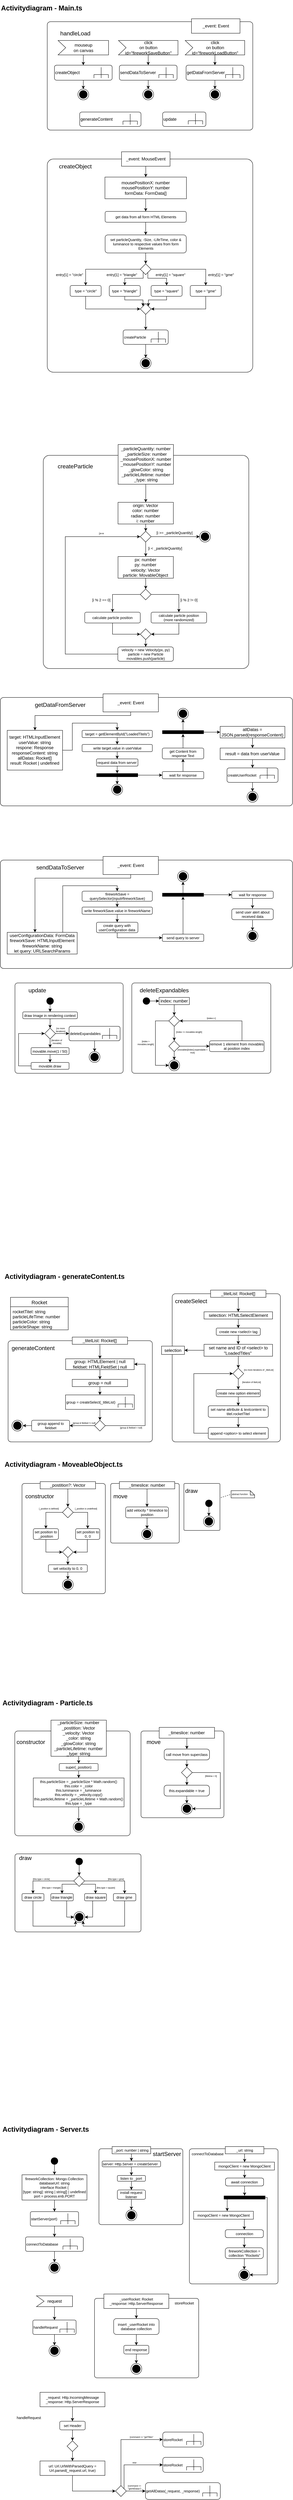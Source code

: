 <mxfile version="13.7.9" type="device"><diagram id="qetpM1VqGj6qaTK5ICy4" name="Page-1"><mxGraphModel dx="760" dy="678" grid="1" gridSize="10" guides="1" tooltips="1" connect="1" arrows="1" fold="1" page="1" pageScale="1" pageWidth="827" pageHeight="1169" math="0" shadow="0"><root><mxCell id="0"/><mxCell id="1" parent="0"/><mxCell id="RSvyIu1te1_9eRoO1RS8-548" value="" style="rounded=1;whiteSpace=wrap;html=1;strokeColor=#000000;strokeWidth=1;arcSize=3;" vertex="1" parent="1"><mxGeometry x="271.06" y="6370" width="288.94" height="220" as="geometry"/></mxCell><mxCell id="RSvyIu1te1_9eRoO1RS8-523" value="" style="rounded=1;whiteSpace=wrap;html=1;strokeColor=#000000;strokeWidth=1;arcSize=3;" vertex="1" parent="1"><mxGeometry x="534.14" y="5956" width="245.86" height="374" as="geometry"/></mxCell><mxCell id="RSvyIu1te1_9eRoO1RS8-504" value="" style="rounded=1;whiteSpace=wrap;html=1;strokeColor=#000000;strokeWidth=1;arcSize=3;" vertex="1" parent="1"><mxGeometry x="283.38" y="5956" width="232.62" height="210" as="geometry"/></mxCell><mxCell id="RSvyIu1te1_9eRoO1RS8-463" value="" style="rounded=1;whiteSpace=wrap;html=1;strokeColor=#000000;strokeWidth=1;arcSize=3;" vertex="1" parent="1"><mxGeometry x="50.5" y="5140" width="349.5" height="216" as="geometry"/></mxCell><mxCell id="RSvyIu1te1_9eRoO1RS8-424" value="" style="rounded=1;whiteSpace=wrap;html=1;strokeColor=#000000;strokeWidth=1;arcSize=3;" vertex="1" parent="1"><mxGeometry x="50" y="4800" width="320" height="290" as="geometry"/></mxCell><mxCell id="RSvyIu1te1_9eRoO1RS8-403" value="" style="rounded=1;whiteSpace=wrap;html=1;strokeColor=#000000;strokeWidth=1;arcSize=3;" vertex="1" parent="1"><mxGeometry x="316" y="4115" width="190" height="165" as="geometry"/></mxCell><mxCell id="RSvyIu1te1_9eRoO1RS8-396" value="" style="rounded=1;whiteSpace=wrap;html=1;strokeColor=#000000;strokeWidth=1;arcSize=3;" vertex="1" parent="1"><mxGeometry x="70" y="4115" width="231.1" height="305" as="geometry"/></mxCell><mxCell id="RSvyIu1te1_9eRoO1RS8-370" value="" style="rounded=1;whiteSpace=wrap;html=1;strokeColor=#000000;strokeWidth=1;arcSize=3;" vertex="1" parent="1"><mxGeometry x="486.49" y="3590" width="300" height="410" as="geometry"/></mxCell><mxCell id="RSvyIu1te1_9eRoO1RS8-334" value="" style="rounded=1;whiteSpace=wrap;html=1;strokeColor=#000000;strokeWidth=1;arcSize=3;" vertex="1" parent="1"><mxGeometry x="31.4" y="3720" width="400" height="280" as="geometry"/></mxCell><mxCell id="RSvyIu1te1_9eRoO1RS8-300" value="" style="rounded=1;whiteSpace=wrap;html=1;strokeColor=#000000;strokeWidth=1;arcSize=3;" vertex="1" parent="1"><mxGeometry x="374.52" y="2730" width="385.48" height="250" as="geometry"/></mxCell><mxCell id="RSvyIu1te1_9eRoO1RS8-277" value="" style="rounded=1;whiteSpace=wrap;html=1;strokeColor=#000000;strokeWidth=1;arcSize=3;" vertex="1" parent="1"><mxGeometry x="50.5" y="2730" width="300" height="250" as="geometry"/></mxCell><mxCell id="RSvyIu1te1_9eRoO1RS8-205" value="" style="rounded=1;whiteSpace=wrap;html=1;strokeColor=#000000;strokeWidth=1;arcSize=3;" vertex="1" parent="1"><mxGeometry x="10" y="1940" width="810" height="300" as="geometry"/></mxCell><mxCell id="RSvyIu1te1_9eRoO1RS8-160" value="" style="rounded=1;whiteSpace=wrap;html=1;strokeColor=#000000;strokeWidth=1;arcSize=3;" vertex="1" parent="1"><mxGeometry x="129" y="1270" width="570" height="590" as="geometry"/></mxCell><mxCell id="RSvyIu1te1_9eRoO1RS8-176" style="edgeStyle=orthogonalEdgeStyle;rounded=0;orthogonalLoop=1;jettySize=auto;html=1;endArrow=classic;endFill=1;fontSize=10;" edge="1" parent="1" source="RSvyIu1te1_9eRoO1RS8-89" target="RSvyIu1te1_9eRoO1RS8-83"><mxGeometry relative="1" as="geometry"/></mxCell><mxCell id="RSvyIu1te1_9eRoO1RS8-89" value="" style="rounded=1;whiteSpace=wrap;html=1;strokeColor=#000000;strokeWidth=1;arcSize=3;" vertex="1" parent="1"><mxGeometry x="140" y="450" width="570" height="590" as="geometry"/></mxCell><mxCell id="RSvyIu1te1_9eRoO1RS8-45" value="" style="rounded=1;whiteSpace=wrap;html=1;strokeColor=#000000;strokeWidth=1;arcSize=3;" vertex="1" parent="1"><mxGeometry x="140" y="70" width="570" height="300" as="geometry"/></mxCell><mxCell id="aXQByeSwmvWLskJ0Cbf8-2" value="" style="endArrow=classic;html=1;exitX=0;exitY=0;exitDx=70;exitDy=40;entryX=0.5;entryY=0;entryDx=0;entryDy=0;exitPerimeter=0;" parent="1" source="RSvyIu1te1_9eRoO1RS8-1" target="aXQByeSwmvWLskJ0Cbf8-3" edge="1"><mxGeometry width="50" height="50" relative="1" as="geometry"><mxPoint x="240" y="166.41" as="sourcePoint"/><mxPoint x="241.33" y="206.73" as="targetPoint"/></mxGeometry></mxCell><mxCell id="aXQByeSwmvWLskJ0Cbf8-3" value="createObject" style="rounded=1;whiteSpace=wrap;html=1;align=left;arcSize=14;" parent="1" vertex="1"><mxGeometry x="160" y="190.41" width="160" height="41.59" as="geometry"/></mxCell><mxCell id="aXQByeSwmvWLskJ0Cbf8-4" value="" style="endArrow=none;html=1;" parent="1" edge="1"><mxGeometry width="50" height="50" relative="1" as="geometry"><mxPoint x="269.52" y="216.2" as="sourcePoint"/><mxPoint x="309.52" y="216.2" as="targetPoint"/></mxGeometry></mxCell><mxCell id="aXQByeSwmvWLskJ0Cbf8-5" value="" style="endArrow=none;html=1;" parent="1" edge="1"><mxGeometry width="50" height="50" relative="1" as="geometry"><mxPoint x="269.52" y="226.2" as="sourcePoint"/><mxPoint x="269.52" y="216.2" as="targetPoint"/></mxGeometry></mxCell><mxCell id="aXQByeSwmvWLskJ0Cbf8-6" value="" style="endArrow=none;html=1;" parent="1" edge="1"><mxGeometry width="50" height="50" relative="1" as="geometry"><mxPoint x="309.52" y="216.2" as="sourcePoint"/><mxPoint x="309.52" y="226.2" as="targetPoint"/></mxGeometry></mxCell><mxCell id="aXQByeSwmvWLskJ0Cbf8-7" value="" style="endArrow=none;html=1;" parent="1" edge="1"><mxGeometry width="50" height="50" relative="1" as="geometry"><mxPoint x="289.52" y="226.2" as="sourcePoint"/><mxPoint x="289.52" y="196.2" as="targetPoint"/></mxGeometry></mxCell><mxCell id="aXQByeSwmvWLskJ0Cbf8-8" value="" style="endArrow=classic;html=1;exitX=0.5;exitY=1;exitDx=0;exitDy=0;entryX=0.5;entryY=0;entryDx=0;entryDy=0;" parent="1" source="aXQByeSwmvWLskJ0Cbf8-3" target="aXQByeSwmvWLskJ0Cbf8-9" edge="1"><mxGeometry width="50" height="50" relative="1" as="geometry"><mxPoint x="140" y="406.41" as="sourcePoint"/><mxPoint x="239.87" y="296.41" as="targetPoint"/></mxGeometry></mxCell><mxCell id="aXQByeSwmvWLskJ0Cbf8-9" value="" style="ellipse;html=1;shape=endState;fillColor=#000000;strokeWidth=1;strokeColor=#000000;" parent="1" vertex="1"><mxGeometry x="225" y="256.41" width="30" height="30" as="geometry"/></mxCell><mxCell id="aXQByeSwmvWLskJ0Cbf8-94" value="&lt;font style=&quot;font-size: 19px&quot;&gt;&lt;b&gt;Activitydiagram - Main.ts&lt;br&gt;&lt;/b&gt;&lt;/font&gt;" style="text;html=1;strokeColor=none;fillColor=none;align=left;verticalAlign=middle;whiteSpace=wrap;rounded=0;" parent="1" vertex="1"><mxGeometry x="10" y="10" width="810" height="45" as="geometry"/></mxCell><mxCell id="aXQByeSwmvWLskJ0Cbf8-193" value="&lt;font style=&quot;font-size: 16px&quot;&gt;handleLoad&lt;/font&gt;" style="text;html=1;strokeColor=none;fillColor=none;align=center;verticalAlign=middle;whiteSpace=wrap;rounded=0;" parent="1" vertex="1"><mxGeometry x="172.5" y="92" width="90" height="20" as="geometry"/></mxCell><mxCell id="RSvyIu1te1_9eRoO1RS8-1" value="mouseup&lt;br&gt;on canvas" style="html=1;shadow=0;dashed=0;align=center;verticalAlign=middle;shape=mxgraph.arrows2.arrow;dy=0;dx=0;notch=21.17;" vertex="1" parent="1"><mxGeometry x="170" y="122" width="140" height="40" as="geometry"/></mxCell><mxCell id="RSvyIu1te1_9eRoO1RS8-8" value="" style="edgeStyle=orthogonalEdgeStyle;rounded=0;orthogonalLoop=1;jettySize=auto;html=1;" edge="1" parent="1" source="RSvyIu1te1_9eRoO1RS8-2" target="RSvyIu1te1_9eRoO1RS8-3"><mxGeometry relative="1" as="geometry"/></mxCell><mxCell id="RSvyIu1te1_9eRoO1RS8-2" value="click&lt;br&gt;on button&lt;br&gt;id=&quot;fireworkSaveButton&quot;" style="html=1;shadow=0;dashed=0;align=center;verticalAlign=middle;shape=mxgraph.arrows2.arrow;dy=0;dx=0;notch=21.17;" vertex="1" parent="1"><mxGeometry x="337.5" y="122" width="165" height="40" as="geometry"/></mxCell><mxCell id="RSvyIu1te1_9eRoO1RS8-10" style="edgeStyle=orthogonalEdgeStyle;rounded=0;orthogonalLoop=1;jettySize=auto;html=1;entryX=0.5;entryY=0;entryDx=0;entryDy=0;" edge="1" parent="1" source="RSvyIu1te1_9eRoO1RS8-3" target="RSvyIu1te1_9eRoO1RS8-38"><mxGeometry relative="1" as="geometry"><mxPoint x="402.5" y="252" as="targetPoint"/></mxGeometry></mxCell><mxCell id="RSvyIu1te1_9eRoO1RS8-3" value="sendDataToServer" style="rounded=1;whiteSpace=wrap;html=1;align=left;arcSize=14;" vertex="1" parent="1"><mxGeometry x="340" y="190.41" width="160" height="41.59" as="geometry"/></mxCell><mxCell id="RSvyIu1te1_9eRoO1RS8-4" value="" style="endArrow=none;html=1;" edge="1" parent="1"><mxGeometry width="50" height="50" relative="1" as="geometry"><mxPoint x="449.52" y="216.2" as="sourcePoint"/><mxPoint x="489.52" y="216.2" as="targetPoint"/></mxGeometry></mxCell><mxCell id="RSvyIu1te1_9eRoO1RS8-5" value="" style="endArrow=none;html=1;" edge="1" parent="1"><mxGeometry width="50" height="50" relative="1" as="geometry"><mxPoint x="449.52" y="226.2" as="sourcePoint"/><mxPoint x="449.52" y="216.2" as="targetPoint"/></mxGeometry></mxCell><mxCell id="RSvyIu1te1_9eRoO1RS8-6" value="" style="endArrow=none;html=1;" edge="1" parent="1"><mxGeometry width="50" height="50" relative="1" as="geometry"><mxPoint x="489.52" y="216.2" as="sourcePoint"/><mxPoint x="489.52" y="226.2" as="targetPoint"/></mxGeometry></mxCell><mxCell id="RSvyIu1te1_9eRoO1RS8-7" value="" style="endArrow=none;html=1;" edge="1" parent="1"><mxGeometry width="50" height="50" relative="1" as="geometry"><mxPoint x="469.52" y="226.2" as="sourcePoint"/><mxPoint x="469.52" y="196.2" as="targetPoint"/></mxGeometry></mxCell><mxCell id="RSvyIu1te1_9eRoO1RS8-16" value="" style="edgeStyle=orthogonalEdgeStyle;rounded=0;orthogonalLoop=1;jettySize=auto;html=1;" edge="1" parent="1" source="RSvyIu1te1_9eRoO1RS8-17" target="RSvyIu1te1_9eRoO1RS8-19"><mxGeometry relative="1" as="geometry"/></mxCell><mxCell id="RSvyIu1te1_9eRoO1RS8-17" value="click&lt;br&gt;on button&lt;br&gt;id=&quot;fireworkLoadButton&quot;" style="html=1;shadow=0;dashed=0;align=center;verticalAlign=middle;shape=mxgraph.arrows2.arrow;dy=0;dx=0;notch=21.17;" vertex="1" parent="1"><mxGeometry x="522.5" y="122" width="165" height="40" as="geometry"/></mxCell><mxCell id="RSvyIu1te1_9eRoO1RS8-18" style="edgeStyle=orthogonalEdgeStyle;rounded=0;orthogonalLoop=1;jettySize=auto;html=1;entryX=0.5;entryY=0;entryDx=0;entryDy=0;" edge="1" parent="1" source="RSvyIu1te1_9eRoO1RS8-19" target="RSvyIu1te1_9eRoO1RS8-39"><mxGeometry relative="1" as="geometry"><mxPoint x="605" y="256.41" as="targetPoint"/></mxGeometry></mxCell><mxCell id="RSvyIu1te1_9eRoO1RS8-19" value="getDataFromServer" style="rounded=1;whiteSpace=wrap;html=1;align=left;arcSize=14;" vertex="1" parent="1"><mxGeometry x="525" y="190.41" width="160" height="41.59" as="geometry"/></mxCell><mxCell id="RSvyIu1te1_9eRoO1RS8-24" value="" style="group" vertex="1" connectable="0" parent="1"><mxGeometry x="634.52" y="196.2" width="40" height="30" as="geometry"/></mxCell><mxCell id="RSvyIu1te1_9eRoO1RS8-20" value="" style="endArrow=none;html=1;" edge="1" parent="RSvyIu1te1_9eRoO1RS8-24"><mxGeometry width="50" height="50" relative="1" as="geometry"><mxPoint y="20" as="sourcePoint"/><mxPoint x="40" y="20" as="targetPoint"/></mxGeometry></mxCell><mxCell id="RSvyIu1te1_9eRoO1RS8-21" value="" style="endArrow=none;html=1;" edge="1" parent="RSvyIu1te1_9eRoO1RS8-24"><mxGeometry width="50" height="50" relative="1" as="geometry"><mxPoint y="30" as="sourcePoint"/><mxPoint y="20" as="targetPoint"/></mxGeometry></mxCell><mxCell id="RSvyIu1te1_9eRoO1RS8-22" value="" style="endArrow=none;html=1;" edge="1" parent="RSvyIu1te1_9eRoO1RS8-24"><mxGeometry width="50" height="50" relative="1" as="geometry"><mxPoint x="40" y="20" as="sourcePoint"/><mxPoint x="40" y="30" as="targetPoint"/></mxGeometry></mxCell><mxCell id="RSvyIu1te1_9eRoO1RS8-23" value="" style="endArrow=none;html=1;" edge="1" parent="RSvyIu1te1_9eRoO1RS8-24"><mxGeometry width="50" height="50" relative="1" as="geometry"><mxPoint x="20" y="30" as="sourcePoint"/><mxPoint x="20" as="targetPoint"/></mxGeometry></mxCell><mxCell id="RSvyIu1te1_9eRoO1RS8-38" value="" style="ellipse;html=1;shape=endState;fillColor=#000000;strokeWidth=1;strokeColor=#000000;" vertex="1" parent="1"><mxGeometry x="405" y="256.41" width="30" height="30" as="geometry"/></mxCell><mxCell id="RSvyIu1te1_9eRoO1RS8-39" value="" style="ellipse;html=1;shape=endState;fillColor=#000000;strokeWidth=1;strokeColor=#000000;" vertex="1" parent="1"><mxGeometry x="590" y="256.41" width="30" height="30" as="geometry"/></mxCell><mxCell id="RSvyIu1te1_9eRoO1RS8-47" value="_event: Event" style="rounded=0;whiteSpace=wrap;html=1;strokeColor=#000000;strokeWidth=1;" vertex="1" parent="1"><mxGeometry x="540" y="62" width="134.52" height="40" as="geometry"/></mxCell><mxCell id="RSvyIu1te1_9eRoO1RS8-54" value="" style="group" vertex="1" connectable="0" parent="1"><mxGeometry x="460" y="320" width="120" height="40" as="geometry"/></mxCell><mxCell id="kKc55AXTYBTINwrjTYE--1" value="update" style="rounded=1;whiteSpace=wrap;html=1;align=left;" parent="RSvyIu1te1_9eRoO1RS8-54" vertex="1"><mxGeometry width="120" height="40" as="geometry"/></mxCell><mxCell id="RSvyIu1te1_9eRoO1RS8-40" value="" style="group;strokeWidth=1;" vertex="1" connectable="0" parent="RSvyIu1te1_9eRoO1RS8-54"><mxGeometry x="71" y="4" width="40" height="30" as="geometry"/></mxCell><mxCell id="RSvyIu1te1_9eRoO1RS8-41" value="" style="endArrow=none;html=1;" edge="1" parent="RSvyIu1te1_9eRoO1RS8-40"><mxGeometry width="50" height="50" relative="1" as="geometry"><mxPoint y="20" as="sourcePoint"/><mxPoint x="40" y="20" as="targetPoint"/></mxGeometry></mxCell><mxCell id="RSvyIu1te1_9eRoO1RS8-42" value="" style="endArrow=none;html=1;" edge="1" parent="RSvyIu1te1_9eRoO1RS8-40"><mxGeometry width="50" height="50" relative="1" as="geometry"><mxPoint y="30" as="sourcePoint"/><mxPoint y="20" as="targetPoint"/></mxGeometry></mxCell><mxCell id="RSvyIu1te1_9eRoO1RS8-43" value="" style="endArrow=none;html=1;" edge="1" parent="RSvyIu1te1_9eRoO1RS8-40"><mxGeometry width="50" height="50" relative="1" as="geometry"><mxPoint x="40" y="20" as="sourcePoint"/><mxPoint x="40" y="30" as="targetPoint"/></mxGeometry></mxCell><mxCell id="RSvyIu1te1_9eRoO1RS8-44" value="" style="endArrow=none;html=1;" edge="1" parent="RSvyIu1te1_9eRoO1RS8-40"><mxGeometry width="50" height="50" relative="1" as="geometry"><mxPoint x="20" y="30" as="sourcePoint"/><mxPoint x="20" as="targetPoint"/></mxGeometry></mxCell><mxCell id="RSvyIu1te1_9eRoO1RS8-55" value="" style="group" vertex="1" connectable="0" parent="1"><mxGeometry x="230" y="320" width="170" height="40" as="geometry"/></mxCell><mxCell id="RSvyIu1te1_9eRoO1RS8-48" value="generateContent" style="rounded=1;whiteSpace=wrap;html=1;align=left;" vertex="1" parent="RSvyIu1te1_9eRoO1RS8-55"><mxGeometry width="170" height="40" as="geometry"/></mxCell><mxCell id="RSvyIu1te1_9eRoO1RS8-49" value="" style="group;strokeWidth=1;" vertex="1" connectable="0" parent="RSvyIu1te1_9eRoO1RS8-55"><mxGeometry x="120" y="5" width="40" height="30" as="geometry"/></mxCell><mxCell id="RSvyIu1te1_9eRoO1RS8-50" value="" style="endArrow=none;html=1;" edge="1" parent="RSvyIu1te1_9eRoO1RS8-49"><mxGeometry width="50" height="50" relative="1" as="geometry"><mxPoint y="20" as="sourcePoint"/><mxPoint x="40" y="20" as="targetPoint"/></mxGeometry></mxCell><mxCell id="RSvyIu1te1_9eRoO1RS8-51" value="" style="endArrow=none;html=1;" edge="1" parent="RSvyIu1te1_9eRoO1RS8-49"><mxGeometry width="50" height="50" relative="1" as="geometry"><mxPoint y="30" as="sourcePoint"/><mxPoint y="20" as="targetPoint"/></mxGeometry></mxCell><mxCell id="RSvyIu1te1_9eRoO1RS8-52" value="" style="endArrow=none;html=1;" edge="1" parent="RSvyIu1te1_9eRoO1RS8-49"><mxGeometry width="50" height="50" relative="1" as="geometry"><mxPoint x="40" y="20" as="sourcePoint"/><mxPoint x="40" y="30" as="targetPoint"/></mxGeometry></mxCell><mxCell id="RSvyIu1te1_9eRoO1RS8-53" value="" style="endArrow=none;html=1;" edge="1" parent="RSvyIu1te1_9eRoO1RS8-49"><mxGeometry width="50" height="50" relative="1" as="geometry"><mxPoint x="20" y="30" as="sourcePoint"/><mxPoint x="20" as="targetPoint"/></mxGeometry></mxCell><mxCell id="RSvyIu1te1_9eRoO1RS8-119" value="" style="edgeStyle=orthogonalEdgeStyle;rounded=0;orthogonalLoop=1;jettySize=auto;html=1;endArrow=classic;endFill=1;fontSize=10;" edge="1" parent="1" source="RSvyIu1te1_9eRoO1RS8-56" target="RSvyIu1te1_9eRoO1RS8-57"><mxGeometry relative="1" as="geometry"/></mxCell><mxCell id="RSvyIu1te1_9eRoO1RS8-56" value="_event: MouseEvent" style="rounded=0;whiteSpace=wrap;html=1;strokeColor=#000000;strokeWidth=1;" vertex="1" parent="1"><mxGeometry x="346" y="430" width="134.52" height="40" as="geometry"/></mxCell><mxCell id="RSvyIu1te1_9eRoO1RS8-98" value="" style="edgeStyle=orthogonalEdgeStyle;rounded=0;orthogonalLoop=1;jettySize=auto;html=1;endArrow=classic;endFill=1;fontSize=10;" edge="1" parent="1" source="RSvyIu1te1_9eRoO1RS8-57" target="RSvyIu1te1_9eRoO1RS8-97"><mxGeometry relative="1" as="geometry"/></mxCell><mxCell id="RSvyIu1te1_9eRoO1RS8-57" value="mousePositionX: number&lt;br&gt;mousePositionY: number&lt;br&gt;formData: FormData[]" style="rounded=0;whiteSpace=wrap;html=1;strokeColor=#000000;strokeWidth=1;" vertex="1" parent="1"><mxGeometry x="300" y="500" width="226" height="60" as="geometry"/></mxCell><mxCell id="RSvyIu1te1_9eRoO1RS8-79" style="edgeStyle=orthogonalEdgeStyle;rounded=0;orthogonalLoop=1;jettySize=auto;html=1;entryX=0.5;entryY=0;entryDx=0;entryDy=0;endArrow=classic;endFill=1;fontSize=10;" edge="1" parent="1" source="RSvyIu1te1_9eRoO1RS8-61" target="RSvyIu1te1_9eRoO1RS8-76"><mxGeometry relative="1" as="geometry"/></mxCell><mxCell id="RSvyIu1te1_9eRoO1RS8-80" style="edgeStyle=orthogonalEdgeStyle;rounded=0;orthogonalLoop=1;jettySize=auto;html=1;entryX=0.5;entryY=0;entryDx=0;entryDy=0;endArrow=classic;endFill=1;fontSize=10;" edge="1" parent="1" source="RSvyIu1te1_9eRoO1RS8-61" target="RSvyIu1te1_9eRoO1RS8-75"><mxGeometry relative="1" as="geometry"><Array as="points"><mxPoint x="406" y="780"/><mxPoint x="355" y="780"/></Array></mxGeometry></mxCell><mxCell id="RSvyIu1te1_9eRoO1RS8-81" style="edgeStyle=orthogonalEdgeStyle;rounded=0;orthogonalLoop=1;jettySize=auto;html=1;entryX=0.5;entryY=0;entryDx=0;entryDy=0;endArrow=classic;endFill=1;fontSize=10;" edge="1" parent="1" source="RSvyIu1te1_9eRoO1RS8-61" target="RSvyIu1te1_9eRoO1RS8-78"><mxGeometry relative="1" as="geometry"><Array as="points"><mxPoint x="419" y="780"/><mxPoint x="471" y="780"/></Array></mxGeometry></mxCell><mxCell id="RSvyIu1te1_9eRoO1RS8-82" style="edgeStyle=orthogonalEdgeStyle;rounded=0;orthogonalLoop=1;jettySize=auto;html=1;entryX=0.5;entryY=0;entryDx=0;entryDy=0;endArrow=classic;endFill=1;fontSize=10;" edge="1" parent="1" source="RSvyIu1te1_9eRoO1RS8-61" target="RSvyIu1te1_9eRoO1RS8-77"><mxGeometry relative="1" as="geometry"/></mxCell><mxCell id="RSvyIu1te1_9eRoO1RS8-61" value="" style="rhombus;whiteSpace=wrap;html=1;strokeColor=#000000;strokeWidth=1;" vertex="1" parent="1"><mxGeometry x="398" y="740" width="30" height="30" as="geometry"/></mxCell><mxCell id="RSvyIu1te1_9eRoO1RS8-105" style="edgeStyle=orthogonalEdgeStyle;rounded=0;orthogonalLoop=1;jettySize=auto;html=1;entryX=0;entryY=0;entryDx=0;entryDy=0;endArrow=classic;endFill=1;fontSize=10;" edge="1" parent="1" source="RSvyIu1te1_9eRoO1RS8-75" target="RSvyIu1te1_9eRoO1RS8-104"><mxGeometry relative="1" as="geometry"><Array as="points"><mxPoint x="355" y="840"/><mxPoint x="405" y="840"/></Array></mxGeometry></mxCell><mxCell id="RSvyIu1te1_9eRoO1RS8-75" value="type = &quot;triangle&quot;" style="rounded=1;whiteSpace=wrap;html=1;strokeColor=#000000;strokeWidth=1;fontSize=10;" vertex="1" parent="1"><mxGeometry x="312" y="800" width="86" height="30" as="geometry"/></mxCell><mxCell id="RSvyIu1te1_9eRoO1RS8-106" style="edgeStyle=orthogonalEdgeStyle;rounded=0;orthogonalLoop=1;jettySize=auto;html=1;endArrow=classic;endFill=1;fontSize=10;entryX=0;entryY=0.5;entryDx=0;entryDy=0;" edge="1" parent="1" source="RSvyIu1te1_9eRoO1RS8-76" target="RSvyIu1te1_9eRoO1RS8-104"><mxGeometry relative="1" as="geometry"><mxPoint x="246.5" y="940" as="targetPoint"/><Array as="points"><mxPoint x="247" y="865"/></Array></mxGeometry></mxCell><mxCell id="RSvyIu1te1_9eRoO1RS8-76" value="type = &quot;circle&quot;" style="rounded=1;whiteSpace=wrap;html=1;strokeColor=#000000;strokeWidth=1;fontSize=10;" vertex="1" parent="1"><mxGeometry x="203.5" y="800" width="86" height="30" as="geometry"/></mxCell><mxCell id="RSvyIu1te1_9eRoO1RS8-108" style="edgeStyle=orthogonalEdgeStyle;rounded=0;orthogonalLoop=1;jettySize=auto;html=1;entryX=1;entryY=0.5;entryDx=0;entryDy=0;endArrow=classic;endFill=1;fontSize=10;" edge="1" parent="1" source="RSvyIu1te1_9eRoO1RS8-77" target="RSvyIu1te1_9eRoO1RS8-104"><mxGeometry relative="1" as="geometry"><Array as="points"><mxPoint x="579" y="865"/></Array></mxGeometry></mxCell><mxCell id="RSvyIu1te1_9eRoO1RS8-77" value="type = &quot;gme&quot;" style="rounded=1;whiteSpace=wrap;html=1;strokeColor=#000000;strokeWidth=1;fontSize=10;" vertex="1" parent="1"><mxGeometry x="536.5" y="800" width="86" height="30" as="geometry"/></mxCell><mxCell id="RSvyIu1te1_9eRoO1RS8-107" style="edgeStyle=orthogonalEdgeStyle;rounded=0;orthogonalLoop=1;jettySize=auto;html=1;entryX=1;entryY=0;entryDx=0;entryDy=0;endArrow=classic;endFill=1;fontSize=10;" edge="1" parent="1" source="RSvyIu1te1_9eRoO1RS8-78" target="RSvyIu1te1_9eRoO1RS8-104"><mxGeometry relative="1" as="geometry"><Array as="points"><mxPoint x="471" y="840"/><mxPoint x="421" y="840"/></Array></mxGeometry></mxCell><mxCell id="RSvyIu1te1_9eRoO1RS8-78" value="type = &quot;square&quot;" style="rounded=1;whiteSpace=wrap;html=1;strokeColor=#000000;strokeWidth=1;fontSize=10;" vertex="1" parent="1"><mxGeometry x="428" y="800" width="86" height="30" as="geometry"/></mxCell><mxCell id="RSvyIu1te1_9eRoO1RS8-86" style="edgeStyle=orthogonalEdgeStyle;rounded=0;orthogonalLoop=1;jettySize=auto;html=1;entryX=0.5;entryY=0;entryDx=0;entryDy=0;endArrow=classic;endFill=1;fontSize=10;" edge="1" parent="1" source="RSvyIu1te1_9eRoO1RS8-83" target="RSvyIu1te1_9eRoO1RS8-61"><mxGeometry relative="1" as="geometry"/></mxCell><mxCell id="RSvyIu1te1_9eRoO1RS8-83" value="set particleQuantity, -Size, -LifeTime, color &amp;amp; luminance to&amp;nbsp;respective values from form Elements" style="rounded=1;whiteSpace=wrap;html=1;strokeColor=#000000;strokeWidth=1;fontSize=10;" vertex="1" parent="1"><mxGeometry x="300.5" y="660" width="225" height="50" as="geometry"/></mxCell><mxCell id="RSvyIu1te1_9eRoO1RS8-87" value="&lt;font style=&quot;font-size: 16px&quot;&gt;createObject&lt;/font&gt;" style="text;html=1;strokeColor=none;fillColor=none;align=center;verticalAlign=middle;whiteSpace=wrap;rounded=0;" vertex="1" parent="1"><mxGeometry x="172.5" y="460" width="90" height="20" as="geometry"/></mxCell><mxCell id="RSvyIu1te1_9eRoO1RS8-94" value="entry[1] = &quot;circle&quot;" style="text;html=1;strokeColor=none;fillColor=none;align=center;verticalAlign=middle;whiteSpace=wrap;rounded=0;fontSize=10;" vertex="1" parent="1"><mxGeometry x="160" y="760" width="83.5" height="20" as="geometry"/></mxCell><mxCell id="RSvyIu1te1_9eRoO1RS8-99" value="" style="edgeStyle=orthogonalEdgeStyle;rounded=0;orthogonalLoop=1;jettySize=auto;html=1;endArrow=classic;endFill=1;fontSize=10;" edge="1" parent="1" source="RSvyIu1te1_9eRoO1RS8-97" target="RSvyIu1te1_9eRoO1RS8-83"><mxGeometry relative="1" as="geometry"/></mxCell><mxCell id="RSvyIu1te1_9eRoO1RS8-97" value="get data from all form HTML Elements" style="rounded=1;whiteSpace=wrap;html=1;strokeColor=#000000;strokeWidth=1;fontSize=10;" vertex="1" parent="1"><mxGeometry x="300.5" y="595" width="225" height="30" as="geometry"/></mxCell><mxCell id="RSvyIu1te1_9eRoO1RS8-100" value="entry[1] = &quot;triangle&quot;" style="text;html=1;strokeColor=none;fillColor=none;align=center;verticalAlign=middle;whiteSpace=wrap;rounded=0;fontSize=10;" vertex="1" parent="1"><mxGeometry x="300" y="760" width="93.5" height="20" as="geometry"/></mxCell><mxCell id="RSvyIu1te1_9eRoO1RS8-101" value="entry[1] = &quot;square&quot;" style="text;html=1;strokeColor=none;fillColor=none;align=center;verticalAlign=middle;whiteSpace=wrap;rounded=0;fontSize=10;" vertex="1" parent="1"><mxGeometry x="435" y="760" width="93.5" height="20" as="geometry"/></mxCell><mxCell id="RSvyIu1te1_9eRoO1RS8-102" value="entry[1] = &quot;gme&quot;" style="text;html=1;strokeColor=none;fillColor=none;align=center;verticalAlign=middle;whiteSpace=wrap;rounded=0;fontSize=10;" vertex="1" parent="1"><mxGeometry x="580" y="760" width="83.5" height="20" as="geometry"/></mxCell><mxCell id="RSvyIu1te1_9eRoO1RS8-116" style="edgeStyle=orthogonalEdgeStyle;rounded=0;orthogonalLoop=1;jettySize=auto;html=1;entryX=0.5;entryY=0;entryDx=0;entryDy=0;endArrow=classic;endFill=1;fontSize=10;" edge="1" parent="1" source="RSvyIu1te1_9eRoO1RS8-104" target="RSvyIu1te1_9eRoO1RS8-110"><mxGeometry relative="1" as="geometry"/></mxCell><mxCell id="RSvyIu1te1_9eRoO1RS8-104" value="" style="rhombus;whiteSpace=wrap;html=1;strokeColor=#000000;strokeWidth=1;" vertex="1" parent="1"><mxGeometry x="398" y="850" width="30" height="30" as="geometry"/></mxCell><mxCell id="RSvyIu1te1_9eRoO1RS8-118" style="edgeStyle=orthogonalEdgeStyle;rounded=0;orthogonalLoop=1;jettySize=auto;html=1;entryX=0.5;entryY=0;entryDx=0;entryDy=0;endArrow=classic;endFill=1;fontSize=10;" edge="1" parent="1" source="RSvyIu1te1_9eRoO1RS8-110" target="RSvyIu1te1_9eRoO1RS8-117"><mxGeometry relative="1" as="geometry"/></mxCell><mxCell id="RSvyIu1te1_9eRoO1RS8-110" value="createParticle" style="rounded=1;whiteSpace=wrap;html=1;strokeColor=#000000;strokeWidth=1;fontSize=10;align=left;" vertex="1" parent="1"><mxGeometry x="350.5" y="923" width="125" height="40" as="geometry"/></mxCell><mxCell id="RSvyIu1te1_9eRoO1RS8-111" value="" style="group;strokeWidth=1;fontSize=10;" vertex="1" connectable="0" parent="1"><mxGeometry x="428" y="928" width="40" height="30" as="geometry"/></mxCell><mxCell id="RSvyIu1te1_9eRoO1RS8-112" value="" style="endArrow=none;html=1;" edge="1" parent="RSvyIu1te1_9eRoO1RS8-111"><mxGeometry width="50" height="50" relative="1" as="geometry"><mxPoint y="20" as="sourcePoint"/><mxPoint x="40" y="20" as="targetPoint"/></mxGeometry></mxCell><mxCell id="RSvyIu1te1_9eRoO1RS8-113" value="" style="endArrow=none;html=1;" edge="1" parent="RSvyIu1te1_9eRoO1RS8-111"><mxGeometry width="50" height="50" relative="1" as="geometry"><mxPoint y="30" as="sourcePoint"/><mxPoint y="20" as="targetPoint"/></mxGeometry></mxCell><mxCell id="RSvyIu1te1_9eRoO1RS8-114" value="" style="endArrow=none;html=1;" edge="1" parent="RSvyIu1te1_9eRoO1RS8-111"><mxGeometry width="50" height="50" relative="1" as="geometry"><mxPoint x="40" y="20" as="sourcePoint"/><mxPoint x="40" y="30" as="targetPoint"/></mxGeometry></mxCell><mxCell id="RSvyIu1te1_9eRoO1RS8-115" value="" style="endArrow=none;html=1;" edge="1" parent="RSvyIu1te1_9eRoO1RS8-111"><mxGeometry width="50" height="50" relative="1" as="geometry"><mxPoint x="20" y="30" as="sourcePoint"/><mxPoint x="20" as="targetPoint"/></mxGeometry></mxCell><mxCell id="RSvyIu1te1_9eRoO1RS8-117" value="" style="ellipse;html=1;shape=endState;fillColor=#000000;strokeWidth=1;strokeColor=#000000;" vertex="1" parent="1"><mxGeometry x="398" y="1000" width="30" height="30" as="geometry"/></mxCell><mxCell id="RSvyIu1te1_9eRoO1RS8-120" value="&lt;font style=&quot;font-size: 16px&quot;&gt;createParticle&lt;/font&gt;" style="text;html=1;strokeColor=none;fillColor=none;align=center;verticalAlign=middle;whiteSpace=wrap;rounded=0;" vertex="1" parent="1"><mxGeometry x="172.5" y="1290" width="90" height="20" as="geometry"/></mxCell><mxCell id="RSvyIu1te1_9eRoO1RS8-126" value="" style="edgeStyle=orthogonalEdgeStyle;rounded=0;orthogonalLoop=1;jettySize=auto;html=1;endArrow=classic;endFill=1;fontSize=10;" edge="1" parent="1" source="RSvyIu1te1_9eRoO1RS8-121" target="RSvyIu1te1_9eRoO1RS8-123"><mxGeometry relative="1" as="geometry"/></mxCell><mxCell id="RSvyIu1te1_9eRoO1RS8-121" value="_particleQuantity: number&lt;br&gt;_particleSize: number&lt;br&gt;_mousePositionX: number&lt;br&gt;_mousePositionY: number&lt;br&gt;_glowColor: string&lt;br&gt;_particleLifetime: number&lt;br&gt;_type: string" style="rounded=0;whiteSpace=wrap;html=1;strokeColor=#000000;strokeWidth=1;" vertex="1" parent="1"><mxGeometry x="336.52" y="1240" width="153.48" height="110" as="geometry"/></mxCell><mxCell id="RSvyIu1te1_9eRoO1RS8-125" value="" style="edgeStyle=orthogonalEdgeStyle;rounded=0;orthogonalLoop=1;jettySize=auto;html=1;endArrow=classic;endFill=1;fontSize=10;" edge="1" parent="1" source="RSvyIu1te1_9eRoO1RS8-123" target="RSvyIu1te1_9eRoO1RS8-124"><mxGeometry relative="1" as="geometry"/></mxCell><mxCell id="RSvyIu1te1_9eRoO1RS8-123" value="origin: Vector&lt;br&gt;color: number&lt;br&gt;radian: number&lt;br&gt;i: number" style="rounded=0;whiteSpace=wrap;html=1;strokeColor=#000000;strokeWidth=1;" vertex="1" parent="1"><mxGeometry x="336.26" y="1400" width="153.48" height="60" as="geometry"/></mxCell><mxCell id="RSvyIu1te1_9eRoO1RS8-129" value="" style="edgeStyle=orthogonalEdgeStyle;rounded=0;orthogonalLoop=1;jettySize=auto;html=1;endArrow=classic;endFill=1;fontSize=10;" edge="1" parent="1" source="RSvyIu1te1_9eRoO1RS8-124" target="RSvyIu1te1_9eRoO1RS8-128"><mxGeometry relative="1" as="geometry"/></mxCell><mxCell id="RSvyIu1te1_9eRoO1RS8-158" style="edgeStyle=orthogonalEdgeStyle;rounded=0;orthogonalLoop=1;jettySize=auto;html=1;entryX=0;entryY=0.5;entryDx=0;entryDy=0;endArrow=classic;endFill=1;fontSize=10;" edge="1" parent="1" source="RSvyIu1te1_9eRoO1RS8-124" target="RSvyIu1te1_9eRoO1RS8-157"><mxGeometry relative="1" as="geometry"/></mxCell><mxCell id="RSvyIu1te1_9eRoO1RS8-124" value="" style="rhombus;whiteSpace=wrap;html=1;strokeColor=#000000;strokeWidth=1;" vertex="1" parent="1"><mxGeometry x="398" y="1480" width="30" height="30" as="geometry"/></mxCell><mxCell id="RSvyIu1te1_9eRoO1RS8-135" value="" style="edgeStyle=orthogonalEdgeStyle;rounded=0;orthogonalLoop=1;jettySize=auto;html=1;endArrow=classic;endFill=1;fontSize=10;" edge="1" parent="1" source="RSvyIu1te1_9eRoO1RS8-128" target="RSvyIu1te1_9eRoO1RS8-134"><mxGeometry relative="1" as="geometry"/></mxCell><mxCell id="RSvyIu1te1_9eRoO1RS8-128" value="px: number&lt;br&gt;py: number&lt;br&gt;velocity: Vector&lt;br&gt;particle: MovableObject" style="rounded=0;whiteSpace=wrap;html=1;strokeColor=#000000;strokeWidth=1;" vertex="1" parent="1"><mxGeometry x="336.26" y="1550" width="153.48" height="60" as="geometry"/></mxCell><mxCell id="RSvyIu1te1_9eRoO1RS8-130" value="[i &amp;lt; _particleQuantity]" style="text;html=1;strokeColor=none;fillColor=none;align=center;verticalAlign=middle;whiteSpace=wrap;rounded=0;fontSize=10;" vertex="1" parent="1"><mxGeometry x="414" y="1517" width="106" height="20" as="geometry"/></mxCell><mxCell id="RSvyIu1te1_9eRoO1RS8-153" style="edgeStyle=orthogonalEdgeStyle;rounded=0;orthogonalLoop=1;jettySize=auto;html=1;entryX=1;entryY=0.5;entryDx=0;entryDy=0;endArrow=classic;endFill=1;fontSize=10;" edge="1" parent="1" source="RSvyIu1te1_9eRoO1RS8-132" target="RSvyIu1te1_9eRoO1RS8-151"><mxGeometry relative="1" as="geometry"/></mxCell><mxCell id="RSvyIu1te1_9eRoO1RS8-132" value="calculate particle position&lt;br&gt;(more randomized)" style="rounded=1;whiteSpace=wrap;html=1;strokeColor=#000000;strokeWidth=1;fontSize=10;" vertex="1" parent="1"><mxGeometry x="428" y="1704" width="154" height="30" as="geometry"/></mxCell><mxCell id="RSvyIu1te1_9eRoO1RS8-144" style="edgeStyle=orthogonalEdgeStyle;rounded=0;orthogonalLoop=1;jettySize=auto;html=1;endArrow=classic;endFill=1;fontSize=10;entryX=0.5;entryY=0;entryDx=0;entryDy=0;exitX=0;exitY=0.5;exitDx=0;exitDy=0;" edge="1" parent="1" source="RSvyIu1te1_9eRoO1RS8-134" target="RSvyIu1te1_9eRoO1RS8-142"><mxGeometry relative="1" as="geometry"><mxPoint x="320" y="1655" as="targetPoint"/></mxGeometry></mxCell><mxCell id="RSvyIu1te1_9eRoO1RS8-134" value="" style="rhombus;whiteSpace=wrap;html=1;strokeColor=#000000;strokeWidth=1;" vertex="1" parent="1"><mxGeometry x="398" y="1640" width="30" height="30" as="geometry"/></mxCell><mxCell id="RSvyIu1te1_9eRoO1RS8-140" value="" style="edgeStyle=orthogonalEdgeStyle;rounded=0;orthogonalLoop=1;jettySize=auto;html=1;endArrow=classic;endFill=1;fontSize=10;exitX=1;exitY=0.5;exitDx=0;exitDy=0;" edge="1" parent="1" source="RSvyIu1te1_9eRoO1RS8-134" target="RSvyIu1te1_9eRoO1RS8-132"><mxGeometry relative="1" as="geometry"><mxPoint x="423.069" y="1620" as="sourcePoint"/><mxPoint x="423.0" y="1650" as="targetPoint"/></mxGeometry></mxCell><mxCell id="RSvyIu1te1_9eRoO1RS8-141" value="[i % 2 == 0]" style="text;html=1;strokeColor=none;fillColor=none;align=center;verticalAlign=middle;whiteSpace=wrap;rounded=0;fontSize=10;" vertex="1" parent="1"><mxGeometry x="260" y="1660" width="60" height="20" as="geometry"/></mxCell><mxCell id="RSvyIu1te1_9eRoO1RS8-152" style="edgeStyle=orthogonalEdgeStyle;rounded=0;orthogonalLoop=1;jettySize=auto;html=1;entryX=0;entryY=0.5;entryDx=0;entryDy=0;endArrow=classic;endFill=1;fontSize=10;" edge="1" parent="1" source="RSvyIu1te1_9eRoO1RS8-142" target="RSvyIu1te1_9eRoO1RS8-151"><mxGeometry relative="1" as="geometry"/></mxCell><mxCell id="RSvyIu1te1_9eRoO1RS8-142" value="calculate particle position" style="rounded=1;whiteSpace=wrap;html=1;strokeColor=#000000;strokeWidth=1;fontSize=10;" vertex="1" parent="1"><mxGeometry x="244" y="1704" width="154" height="30" as="geometry"/></mxCell><mxCell id="RSvyIu1te1_9eRoO1RS8-145" value="[i % 2 != 0]" style="text;html=1;strokeColor=none;fillColor=none;align=center;verticalAlign=middle;whiteSpace=wrap;rounded=0;fontSize=10;" vertex="1" parent="1"><mxGeometry x="502.5" y="1660" width="60" height="20" as="geometry"/></mxCell><mxCell id="RSvyIu1te1_9eRoO1RS8-155" style="edgeStyle=orthogonalEdgeStyle;rounded=0;orthogonalLoop=1;jettySize=auto;html=1;entryX=0;entryY=0.5;entryDx=0;entryDy=0;endArrow=classic;endFill=1;fontSize=10;" edge="1" parent="1" source="RSvyIu1te1_9eRoO1RS8-148" target="RSvyIu1te1_9eRoO1RS8-124"><mxGeometry relative="1" as="geometry"><Array as="points"><mxPoint x="190" y="1820"/><mxPoint x="190" y="1495"/></Array></mxGeometry></mxCell><mxCell id="RSvyIu1te1_9eRoO1RS8-148" value="velocity = new Velocity(px, py)&lt;br&gt;particle = new Particle&lt;br&gt;movables.push(particle)" style="rounded=1;whiteSpace=wrap;html=1;strokeColor=#000000;strokeWidth=1;fontSize=10;" vertex="1" parent="1"><mxGeometry x="335.74" y="1800" width="154" height="40" as="geometry"/></mxCell><mxCell id="RSvyIu1te1_9eRoO1RS8-154" style="edgeStyle=orthogonalEdgeStyle;rounded=0;orthogonalLoop=1;jettySize=auto;html=1;entryX=0.5;entryY=0;entryDx=0;entryDy=0;endArrow=classic;endFill=1;fontSize=10;" edge="1" parent="1" source="RSvyIu1te1_9eRoO1RS8-151" target="RSvyIu1te1_9eRoO1RS8-148"><mxGeometry relative="1" as="geometry"/></mxCell><mxCell id="RSvyIu1te1_9eRoO1RS8-151" value="" style="rhombus;whiteSpace=wrap;html=1;strokeColor=#000000;strokeWidth=1;" vertex="1" parent="1"><mxGeometry x="398" y="1750" width="30" height="30" as="geometry"/></mxCell><mxCell id="RSvyIu1te1_9eRoO1RS8-156" value="i++" style="text;html=1;strokeColor=none;fillColor=none;align=center;verticalAlign=middle;whiteSpace=wrap;rounded=0;fontSize=10;" vertex="1" parent="1"><mxGeometry x="277.62" y="1476" width="24.75" height="20" as="geometry"/></mxCell><mxCell id="RSvyIu1te1_9eRoO1RS8-157" value="" style="ellipse;html=1;shape=endState;fillColor=#000000;strokeWidth=1;strokeColor=#000000;" vertex="1" parent="1"><mxGeometry x="562.5" y="1480" width="30" height="30" as="geometry"/></mxCell><mxCell id="RSvyIu1te1_9eRoO1RS8-159" value="[i &amp;gt;= _particleQuantity]" style="text;html=1;strokeColor=none;fillColor=none;align=center;verticalAlign=middle;whiteSpace=wrap;rounded=0;fontSize=10;" vertex="1" parent="1"><mxGeometry x="440" y="1474" width="106" height="20" as="geometry"/></mxCell><mxCell id="RSvyIu1te1_9eRoO1RS8-170" value="" style="edgeStyle=orthogonalEdgeStyle;rounded=0;orthogonalLoop=1;jettySize=auto;html=1;endArrow=classic;endFill=1;fontSize=10;" edge="1" parent="1" source="RSvyIu1te1_9eRoO1RS8-163" target="RSvyIu1te1_9eRoO1RS8-165"><mxGeometry relative="1" as="geometry"><Array as="points"><mxPoint x="371" y="1990"/><mxPoint x="106" y="1990"/></Array></mxGeometry></mxCell><mxCell id="RSvyIu1te1_9eRoO1RS8-163" value="_event: Event" style="rounded=0;whiteSpace=wrap;html=1;strokeColor=#000000;strokeWidth=1;" vertex="1" parent="1"><mxGeometry x="294.74" y="1930" width="153.48" height="50" as="geometry"/></mxCell><mxCell id="RSvyIu1te1_9eRoO1RS8-164" value="&lt;font style=&quot;font-size: 16px&quot;&gt;getDataFromServer&lt;/font&gt;" style="text;html=1;strokeColor=none;fillColor=none;align=center;verticalAlign=middle;whiteSpace=wrap;rounded=0;" vertex="1" parent="1"><mxGeometry x="93.48" y="1950" width="165.52" height="20" as="geometry"/></mxCell><mxCell id="RSvyIu1te1_9eRoO1RS8-173" style="edgeStyle=orthogonalEdgeStyle;rounded=0;orthogonalLoop=1;jettySize=auto;html=1;entryX=0.5;entryY=0;entryDx=0;entryDy=0;endArrow=classic;endFill=1;fontSize=10;" edge="1" parent="1" source="RSvyIu1te1_9eRoO1RS8-165" target="RSvyIu1te1_9eRoO1RS8-168"><mxGeometry relative="1" as="geometry"/></mxCell><mxCell id="RSvyIu1te1_9eRoO1RS8-165" value="target: HTMLInputElement&lt;br&gt;userValue: string&lt;br&gt;respone: Response&lt;br&gt;responseContent: string&lt;br&gt;allDatas: Rocket[]&lt;br&gt;result: Rocket | undefined" style="rounded=0;whiteSpace=wrap;html=1;strokeColor=#000000;strokeWidth=1;" vertex="1" parent="1"><mxGeometry x="29" y="2031" width="153.48" height="110" as="geometry"/></mxCell><mxCell id="RSvyIu1te1_9eRoO1RS8-174" style="edgeStyle=orthogonalEdgeStyle;rounded=0;orthogonalLoop=1;jettySize=auto;html=1;entryX=0.5;entryY=0;entryDx=0;entryDy=0;endArrow=classic;endFill=1;fontSize=10;" edge="1" parent="1" source="RSvyIu1te1_9eRoO1RS8-168" target="RSvyIu1te1_9eRoO1RS8-169"><mxGeometry relative="1" as="geometry"/></mxCell><mxCell id="RSvyIu1te1_9eRoO1RS8-168" value="target = getElementById(&quot;LoadedTitels&quot;)" style="rounded=1;whiteSpace=wrap;html=1;strokeColor=#000000;strokeWidth=1;fontSize=10;" vertex="1" parent="1"><mxGeometry x="236.62" y="2031" width="194.78" height="20" as="geometry"/></mxCell><mxCell id="RSvyIu1te1_9eRoO1RS8-177" style="edgeStyle=orthogonalEdgeStyle;rounded=0;orthogonalLoop=1;jettySize=auto;html=1;entryX=0.5;entryY=0;entryDx=0;entryDy=0;endArrow=classic;endFill=1;fontSize=10;" edge="1" parent="1" source="RSvyIu1te1_9eRoO1RS8-169" target="RSvyIu1te1_9eRoO1RS8-175"><mxGeometry relative="1" as="geometry"/></mxCell><mxCell id="RSvyIu1te1_9eRoO1RS8-169" value="write target.value in userValue" style="rounded=1;whiteSpace=wrap;html=1;strokeColor=#000000;strokeWidth=1;fontSize=10;" vertex="1" parent="1"><mxGeometry x="236.62" y="2070" width="194.78" height="20" as="geometry"/></mxCell><mxCell id="RSvyIu1te1_9eRoO1RS8-179" style="edgeStyle=orthogonalEdgeStyle;rounded=0;orthogonalLoop=1;jettySize=auto;html=1;entryX=0.5;entryY=0;entryDx=0;entryDy=0;endArrow=classic;endFill=1;fontSize=10;" edge="1" parent="1" source="RSvyIu1te1_9eRoO1RS8-175" target="RSvyIu1te1_9eRoO1RS8-178"><mxGeometry relative="1" as="geometry"/></mxCell><mxCell id="RSvyIu1te1_9eRoO1RS8-175" value="request data from server" style="rounded=1;whiteSpace=wrap;html=1;strokeColor=#000000;strokeWidth=1;fontSize=10;" vertex="1" parent="1"><mxGeometry x="276.49" y="2110" width="115.04" height="20" as="geometry"/></mxCell><mxCell id="RSvyIu1te1_9eRoO1RS8-183" style="edgeStyle=orthogonalEdgeStyle;rounded=0;orthogonalLoop=1;jettySize=auto;html=1;entryX=0.5;entryY=0;entryDx=0;entryDy=0;endArrow=classic;endFill=1;fontSize=10;" edge="1" parent="1" source="RSvyIu1te1_9eRoO1RS8-178" target="RSvyIu1te1_9eRoO1RS8-180"><mxGeometry relative="1" as="geometry"/></mxCell><mxCell id="RSvyIu1te1_9eRoO1RS8-185" style="edgeStyle=orthogonalEdgeStyle;rounded=0;orthogonalLoop=1;jettySize=auto;html=1;entryX=0;entryY=0.5;entryDx=0;entryDy=0;endArrow=classic;endFill=1;fontSize=10;" edge="1" parent="1" source="RSvyIu1te1_9eRoO1RS8-178" target="RSvyIu1te1_9eRoO1RS8-184"><mxGeometry relative="1" as="geometry"/></mxCell><mxCell id="RSvyIu1te1_9eRoO1RS8-178" value="" style="rounded=0;whiteSpace=wrap;html=1;strokeWidth=1;fontSize=10;align=left;fillColor=#000000;strokeColor=none;" vertex="1" parent="1"><mxGeometry x="276.49" y="2150" width="115.04" height="10" as="geometry"/></mxCell><mxCell id="RSvyIu1te1_9eRoO1RS8-180" value="" style="ellipse;html=1;shape=endState;fillColor=#000000;strokeWidth=1;strokeColor=#000000;" vertex="1" parent="1"><mxGeometry x="319.01" y="2180" width="30" height="30" as="geometry"/></mxCell><mxCell id="RSvyIu1te1_9eRoO1RS8-187" style="edgeStyle=orthogonalEdgeStyle;rounded=0;orthogonalLoop=1;jettySize=auto;html=1;entryX=0.5;entryY=1;entryDx=0;entryDy=0;endArrow=classic;endFill=1;fontSize=10;" edge="1" parent="1" source="RSvyIu1te1_9eRoO1RS8-184" target="RSvyIu1te1_9eRoO1RS8-186"><mxGeometry relative="1" as="geometry"/></mxCell><mxCell id="RSvyIu1te1_9eRoO1RS8-184" value="wait for response" style="rounded=1;whiteSpace=wrap;html=1;strokeColor=#000000;strokeWidth=1;fontSize=10;" vertex="1" parent="1"><mxGeometry x="459" y="2145" width="115.04" height="20" as="geometry"/></mxCell><mxCell id="RSvyIu1te1_9eRoO1RS8-189" style="edgeStyle=orthogonalEdgeStyle;rounded=0;orthogonalLoop=1;jettySize=auto;html=1;entryX=0.5;entryY=1;entryDx=0;entryDy=0;endArrow=classic;endFill=1;fontSize=10;" edge="1" parent="1" source="RSvyIu1te1_9eRoO1RS8-186" target="RSvyIu1te1_9eRoO1RS8-188"><mxGeometry relative="1" as="geometry"/></mxCell><mxCell id="RSvyIu1te1_9eRoO1RS8-186" value="get Content from response Text" style="rounded=1;whiteSpace=wrap;html=1;strokeColor=#000000;strokeWidth=1;fontSize=10;" vertex="1" parent="1"><mxGeometry x="459" y="2080" width="115.04" height="30" as="geometry"/></mxCell><mxCell id="RSvyIu1te1_9eRoO1RS8-191" style="edgeStyle=orthogonalEdgeStyle;rounded=0;orthogonalLoop=1;jettySize=auto;html=1;entryX=0.5;entryY=1;entryDx=0;entryDy=0;endArrow=classic;endFill=1;fontSize=10;" edge="1" parent="1" source="RSvyIu1te1_9eRoO1RS8-188" target="RSvyIu1te1_9eRoO1RS8-190"><mxGeometry relative="1" as="geometry"/></mxCell><mxCell id="RSvyIu1te1_9eRoO1RS8-195" style="edgeStyle=orthogonalEdgeStyle;rounded=0;orthogonalLoop=1;jettySize=auto;html=1;entryX=0;entryY=0.5;entryDx=0;entryDy=0;endArrow=classic;endFill=1;fontSize=10;" edge="1" parent="1" source="RSvyIu1te1_9eRoO1RS8-188" target="RSvyIu1te1_9eRoO1RS8-194"><mxGeometry relative="1" as="geometry"/></mxCell><mxCell id="RSvyIu1te1_9eRoO1RS8-188" value="" style="rounded=0;whiteSpace=wrap;html=1;strokeWidth=1;fontSize=10;align=left;fillColor=#000000;strokeColor=none;" vertex="1" parent="1"><mxGeometry x="459" y="2031" width="115.04" height="10" as="geometry"/></mxCell><mxCell id="RSvyIu1te1_9eRoO1RS8-190" value="" style="ellipse;html=1;shape=endState;fillColor=#000000;strokeWidth=1;strokeColor=#000000;" vertex="1" parent="1"><mxGeometry x="501.52" y="1970" width="30" height="30" as="geometry"/></mxCell><mxCell id="RSvyIu1te1_9eRoO1RS8-197" style="edgeStyle=orthogonalEdgeStyle;rounded=0;orthogonalLoop=1;jettySize=auto;html=1;entryX=0.5;entryY=0;entryDx=0;entryDy=0;endArrow=classic;endFill=1;fontSize=10;" edge="1" parent="1" source="RSvyIu1te1_9eRoO1RS8-194" target="RSvyIu1te1_9eRoO1RS8-196"><mxGeometry relative="1" as="geometry"/></mxCell><mxCell id="RSvyIu1te1_9eRoO1RS8-194" value="allDatas = JSON.parsed(responseContent)" style="rounded=0;whiteSpace=wrap;html=1;strokeColor=#000000;strokeWidth=1;" vertex="1" parent="1"><mxGeometry x="619.48" y="2020" width="179.52" height="32" as="geometry"/></mxCell><mxCell id="RSvyIu1te1_9eRoO1RS8-204" style="edgeStyle=orthogonalEdgeStyle;rounded=0;orthogonalLoop=1;jettySize=auto;html=1;entryX=0.5;entryY=0;entryDx=0;entryDy=0;endArrow=classic;endFill=1;fontSize=10;" edge="1" parent="1" source="RSvyIu1te1_9eRoO1RS8-196" target="RSvyIu1te1_9eRoO1RS8-198"><mxGeometry relative="1" as="geometry"/></mxCell><mxCell id="RSvyIu1te1_9eRoO1RS8-196" value="result = data from userValue" style="rounded=0;whiteSpace=wrap;html=1;strokeColor=#000000;strokeWidth=1;" vertex="1" parent="1"><mxGeometry x="619.48" y="2080" width="179.52" height="32" as="geometry"/></mxCell><mxCell id="RSvyIu1te1_9eRoO1RS8-207" style="edgeStyle=orthogonalEdgeStyle;rounded=0;orthogonalLoop=1;jettySize=auto;html=1;entryX=0.5;entryY=0;entryDx=0;entryDy=0;endArrow=classic;endFill=1;fontSize=10;" edge="1" parent="1" source="RSvyIu1te1_9eRoO1RS8-198" target="RSvyIu1te1_9eRoO1RS8-206"><mxGeometry relative="1" as="geometry"/></mxCell><mxCell id="RSvyIu1te1_9eRoO1RS8-198" value="createUserRocket" style="rounded=1;whiteSpace=wrap;html=1;strokeColor=#000000;strokeWidth=1;fontSize=10;align=left;" vertex="1" parent="1"><mxGeometry x="638.48" y="2135" width="141.52" height="40" as="geometry"/></mxCell><mxCell id="RSvyIu1te1_9eRoO1RS8-199" value="" style="group;strokeWidth=1;fontSize=10;" vertex="1" connectable="0" parent="1"><mxGeometry x="730" y="2135" width="40" height="30" as="geometry"/></mxCell><mxCell id="RSvyIu1te1_9eRoO1RS8-200" value="" style="endArrow=none;html=1;" edge="1" parent="RSvyIu1te1_9eRoO1RS8-199"><mxGeometry width="50" height="50" relative="1" as="geometry"><mxPoint y="20" as="sourcePoint"/><mxPoint x="40" y="20" as="targetPoint"/></mxGeometry></mxCell><mxCell id="RSvyIu1te1_9eRoO1RS8-201" value="" style="endArrow=none;html=1;" edge="1" parent="RSvyIu1te1_9eRoO1RS8-199"><mxGeometry width="50" height="50" relative="1" as="geometry"><mxPoint y="30" as="sourcePoint"/><mxPoint y="20" as="targetPoint"/></mxGeometry></mxCell><mxCell id="RSvyIu1te1_9eRoO1RS8-202" value="" style="endArrow=none;html=1;" edge="1" parent="RSvyIu1te1_9eRoO1RS8-199"><mxGeometry width="50" height="50" relative="1" as="geometry"><mxPoint x="40" y="20" as="sourcePoint"/><mxPoint x="40" y="30" as="targetPoint"/></mxGeometry></mxCell><mxCell id="RSvyIu1te1_9eRoO1RS8-203" value="" style="endArrow=none;html=1;" edge="1" parent="RSvyIu1te1_9eRoO1RS8-199"><mxGeometry width="50" height="50" relative="1" as="geometry"><mxPoint x="20" y="30" as="sourcePoint"/><mxPoint x="20" as="targetPoint"/></mxGeometry></mxCell><mxCell id="RSvyIu1te1_9eRoO1RS8-206" value="" style="ellipse;html=1;shape=endState;fillColor=#000000;strokeWidth=1;strokeColor=#000000;" vertex="1" parent="1"><mxGeometry x="694.24" y="2200" width="30" height="30" as="geometry"/></mxCell><mxCell id="RSvyIu1te1_9eRoO1RS8-208" value="" style="rounded=1;whiteSpace=wrap;html=1;strokeColor=#000000;strokeWidth=1;arcSize=3;" vertex="1" parent="1"><mxGeometry x="10" y="2390" width="810" height="300" as="geometry"/></mxCell><mxCell id="RSvyIu1te1_9eRoO1RS8-209" value="" style="edgeStyle=orthogonalEdgeStyle;rounded=0;orthogonalLoop=1;jettySize=auto;html=1;endArrow=classic;endFill=1;fontSize=10;" edge="1" source="RSvyIu1te1_9eRoO1RS8-210" target="RSvyIu1te1_9eRoO1RS8-213" parent="1"><mxGeometry relative="1" as="geometry"><Array as="points"><mxPoint x="371" y="2440"/><mxPoint x="106" y="2440"/></Array></mxGeometry></mxCell><mxCell id="RSvyIu1te1_9eRoO1RS8-210" value="_event: Event" style="rounded=0;whiteSpace=wrap;html=1;strokeColor=#000000;strokeWidth=1;" vertex="1" parent="1"><mxGeometry x="294.74" y="2380" width="153.48" height="50" as="geometry"/></mxCell><mxCell id="RSvyIu1te1_9eRoO1RS8-211" value="&lt;font style=&quot;font-size: 16px&quot;&gt;sendDataToServer&lt;/font&gt;" style="text;html=1;strokeColor=none;fillColor=none;align=center;verticalAlign=middle;whiteSpace=wrap;rounded=0;" vertex="1" parent="1"><mxGeometry x="93.48" y="2400" width="165.52" height="20" as="geometry"/></mxCell><mxCell id="RSvyIu1te1_9eRoO1RS8-244" style="edgeStyle=orthogonalEdgeStyle;rounded=0;orthogonalLoop=1;jettySize=auto;html=1;entryX=0.5;entryY=0;entryDx=0;entryDy=0;endArrow=classic;endFill=1;fontSize=10;" edge="1" parent="1" source="RSvyIu1te1_9eRoO1RS8-213" target="RSvyIu1te1_9eRoO1RS8-215"><mxGeometry relative="1" as="geometry"><Array as="points"><mxPoint x="183" y="2461"/><mxPoint x="334" y="2461"/></Array></mxGeometry></mxCell><mxCell id="RSvyIu1te1_9eRoO1RS8-213" value="userConfigurationData: FormData&lt;br&gt;fireworkSave: HTMLInputElement&lt;br&gt;fireworkName: string&lt;br&gt;let query: URLSearchParams" style="rounded=0;whiteSpace=wrap;html=1;strokeColor=#000000;strokeWidth=1;" vertex="1" parent="1"><mxGeometry x="29" y="2590" width="194" height="60" as="geometry"/></mxCell><mxCell id="RSvyIu1te1_9eRoO1RS8-214" style="edgeStyle=orthogonalEdgeStyle;rounded=0;orthogonalLoop=1;jettySize=auto;html=1;entryX=0.5;entryY=0;entryDx=0;entryDy=0;endArrow=classic;endFill=1;fontSize=10;" edge="1" source="RSvyIu1te1_9eRoO1RS8-215" target="RSvyIu1te1_9eRoO1RS8-217" parent="1"><mxGeometry relative="1" as="geometry"/></mxCell><mxCell id="RSvyIu1te1_9eRoO1RS8-215" value="fireworkSave = querySelector(input#fireworkSave)" style="rounded=1;whiteSpace=wrap;html=1;strokeColor=#000000;strokeWidth=1;fontSize=10;" vertex="1" parent="1"><mxGeometry x="236.62" y="2476" width="194.78" height="28" as="geometry"/></mxCell><mxCell id="RSvyIu1te1_9eRoO1RS8-216" style="edgeStyle=orthogonalEdgeStyle;rounded=0;orthogonalLoop=1;jettySize=auto;html=1;entryX=0.5;entryY=0;entryDx=0;entryDy=0;endArrow=classic;endFill=1;fontSize=10;" edge="1" source="RSvyIu1te1_9eRoO1RS8-217" target="RSvyIu1te1_9eRoO1RS8-219" parent="1"><mxGeometry relative="1" as="geometry"/></mxCell><mxCell id="RSvyIu1te1_9eRoO1RS8-217" value="write fireworkSave.value in fireworkName" style="rounded=1;whiteSpace=wrap;html=1;strokeColor=#000000;strokeWidth=1;fontSize=10;" vertex="1" parent="1"><mxGeometry x="236.62" y="2520" width="194.78" height="20" as="geometry"/></mxCell><mxCell id="RSvyIu1te1_9eRoO1RS8-246" style="edgeStyle=orthogonalEdgeStyle;rounded=0;orthogonalLoop=1;jettySize=auto;html=1;entryX=0;entryY=0.5;entryDx=0;entryDy=0;endArrow=classic;endFill=1;fontSize=10;" edge="1" parent="1" source="RSvyIu1te1_9eRoO1RS8-219" target="RSvyIu1te1_9eRoO1RS8-225"><mxGeometry relative="1" as="geometry"><Array as="points"><mxPoint x="334" y="2605"/></Array></mxGeometry></mxCell><mxCell id="RSvyIu1te1_9eRoO1RS8-219" value="create query with userConfiguration data" style="rounded=1;whiteSpace=wrap;html=1;strokeColor=#000000;strokeWidth=1;fontSize=10;" vertex="1" parent="1"><mxGeometry x="276.49" y="2562" width="115.04" height="29" as="geometry"/></mxCell><mxCell id="RSvyIu1te1_9eRoO1RS8-225" value="send query to server" style="rounded=1;whiteSpace=wrap;html=1;strokeColor=#000000;strokeWidth=1;fontSize=10;" vertex="1" parent="1"><mxGeometry x="459" y="2595" width="115.04" height="20" as="geometry"/></mxCell><mxCell id="RSvyIu1te1_9eRoO1RS8-226" style="edgeStyle=orthogonalEdgeStyle;rounded=0;orthogonalLoop=1;jettySize=auto;html=1;entryX=0.5;entryY=1;entryDx=0;entryDy=0;endArrow=classic;endFill=1;fontSize=10;exitX=0.5;exitY=0;exitDx=0;exitDy=0;" edge="1" source="RSvyIu1te1_9eRoO1RS8-225" target="RSvyIu1te1_9eRoO1RS8-230" parent="1"><mxGeometry relative="1" as="geometry"><mxPoint x="516.486" y="2530" as="sourcePoint"/></mxGeometry></mxCell><mxCell id="RSvyIu1te1_9eRoO1RS8-228" style="edgeStyle=orthogonalEdgeStyle;rounded=0;orthogonalLoop=1;jettySize=auto;html=1;entryX=0.5;entryY=1;entryDx=0;entryDy=0;endArrow=classic;endFill=1;fontSize=10;" edge="1" source="RSvyIu1te1_9eRoO1RS8-230" target="RSvyIu1te1_9eRoO1RS8-231" parent="1"><mxGeometry relative="1" as="geometry"/></mxCell><mxCell id="RSvyIu1te1_9eRoO1RS8-229" style="edgeStyle=orthogonalEdgeStyle;rounded=0;orthogonalLoop=1;jettySize=auto;html=1;entryX=0;entryY=0.5;entryDx=0;entryDy=0;endArrow=classic;endFill=1;fontSize=10;" edge="1" source="RSvyIu1te1_9eRoO1RS8-230" target="RSvyIu1te1_9eRoO1RS8-247" parent="1"><mxGeometry relative="1" as="geometry"><mxPoint x="619.48" y="2486" as="targetPoint"/></mxGeometry></mxCell><mxCell id="RSvyIu1te1_9eRoO1RS8-230" value="" style="rounded=0;whiteSpace=wrap;html=1;strokeWidth=1;fontSize=10;align=left;fillColor=#000000;strokeColor=none;" vertex="1" parent="1"><mxGeometry x="459" y="2481" width="115.04" height="10" as="geometry"/></mxCell><mxCell id="RSvyIu1te1_9eRoO1RS8-231" value="" style="ellipse;html=1;shape=endState;fillColor=#000000;strokeWidth=1;strokeColor=#000000;" vertex="1" parent="1"><mxGeometry x="501.52" y="2420" width="30" height="30" as="geometry"/></mxCell><mxCell id="RSvyIu1te1_9eRoO1RS8-232" style="edgeStyle=orthogonalEdgeStyle;rounded=0;orthogonalLoop=1;jettySize=auto;html=1;entryX=0.5;entryY=0;entryDx=0;entryDy=0;endArrow=classic;endFill=1;fontSize=10;exitX=0.5;exitY=1;exitDx=0;exitDy=0;" edge="1" source="RSvyIu1te1_9eRoO1RS8-247" parent="1"><mxGeometry relative="1" as="geometry"><mxPoint x="709.241" y="2502.0" as="sourcePoint"/><mxPoint x="709.24" y="2524" as="targetPoint"/></mxGeometry></mxCell><mxCell id="RSvyIu1te1_9eRoO1RS8-234" style="edgeStyle=orthogonalEdgeStyle;rounded=0;orthogonalLoop=1;jettySize=auto;html=1;entryX=0.5;entryY=0;entryDx=0;entryDy=0;endArrow=classic;endFill=1;fontSize=10;" edge="1" target="RSvyIu1te1_9eRoO1RS8-243" parent="1"><mxGeometry relative="1" as="geometry"><mxPoint x="709.241" y="2556" as="sourcePoint"/><mxPoint x="709.24" y="2580" as="targetPoint"/></mxGeometry></mxCell><mxCell id="RSvyIu1te1_9eRoO1RS8-243" value="" style="ellipse;html=1;shape=endState;fillColor=#000000;strokeWidth=1;strokeColor=#000000;" vertex="1" parent="1"><mxGeometry x="694.24" y="2585" width="30" height="30" as="geometry"/></mxCell><mxCell id="RSvyIu1te1_9eRoO1RS8-247" value="wait for response" style="rounded=1;whiteSpace=wrap;html=1;strokeColor=#000000;strokeWidth=1;fontSize=10;arcSize=18;" vertex="1" parent="1"><mxGeometry x="651.72" y="2476" width="115.04" height="20" as="geometry"/></mxCell><mxCell id="RSvyIu1te1_9eRoO1RS8-248" value="send user alert about received data" style="rounded=1;whiteSpace=wrap;html=1;strokeColor=#000000;strokeWidth=1;fontSize=10;arcSize=18;" vertex="1" parent="1"><mxGeometry x="651.72" y="2525" width="115.04" height="30" as="geometry"/></mxCell><mxCell id="RSvyIu1te1_9eRoO1RS8-249" value="&lt;font style=&quot;font-size: 16px&quot;&gt;update&lt;/font&gt;" style="text;html=1;strokeColor=none;fillColor=none;align=center;verticalAlign=middle;whiteSpace=wrap;rounded=0;" vertex="1" parent="1"><mxGeometry x="74.52" y="2740" width="75.48" height="20" as="geometry"/></mxCell><mxCell id="RSvyIu1te1_9eRoO1RS8-257" style="edgeStyle=orthogonalEdgeStyle;rounded=0;orthogonalLoop=1;jettySize=auto;html=1;entryX=0.5;entryY=0;entryDx=0;entryDy=0;endArrow=classic;endFill=1;fontSize=10;" edge="1" parent="1" source="RSvyIu1te1_9eRoO1RS8-251" target="RSvyIu1te1_9eRoO1RS8-256"><mxGeometry relative="1" as="geometry"/></mxCell><mxCell id="RSvyIu1te1_9eRoO1RS8-251" value="draw Image in rendering context" style="rounded=1;whiteSpace=wrap;html=1;strokeColor=#000000;strokeWidth=1;fontSize=10;" vertex="1" parent="1"><mxGeometry x="72.22" y="2810" width="151.28" height="19" as="geometry"/></mxCell><mxCell id="RSvyIu1te1_9eRoO1RS8-259" style="edgeStyle=orthogonalEdgeStyle;rounded=0;orthogonalLoop=1;jettySize=auto;html=1;entryX=0.5;entryY=0;entryDx=0;entryDy=0;endArrow=classic;endFill=1;fontSize=10;" edge="1" parent="1" source="RSvyIu1te1_9eRoO1RS8-256" target="RSvyIu1te1_9eRoO1RS8-258"><mxGeometry relative="1" as="geometry"/></mxCell><mxCell id="RSvyIu1te1_9eRoO1RS8-268" style="edgeStyle=orthogonalEdgeStyle;rounded=0;orthogonalLoop=1;jettySize=auto;html=1;entryX=0;entryY=0.5;entryDx=0;entryDy=0;endArrow=classic;endFill=1;fontSize=10;" edge="1" parent="1" source="RSvyIu1te1_9eRoO1RS8-256" target="RSvyIu1te1_9eRoO1RS8-269"><mxGeometry relative="1" as="geometry"><mxPoint x="223.5" y="2870" as="targetPoint"/></mxGeometry></mxCell><mxCell id="RSvyIu1te1_9eRoO1RS8-256" value="" style="rhombus;whiteSpace=wrap;html=1;strokeColor=#000000;strokeWidth=1;" vertex="1" parent="1"><mxGeometry x="132.86" y="2855" width="30" height="30" as="geometry"/></mxCell><mxCell id="RSvyIu1te1_9eRoO1RS8-262" style="edgeStyle=orthogonalEdgeStyle;rounded=0;orthogonalLoop=1;jettySize=auto;html=1;entryX=0.5;entryY=0;entryDx=0;entryDy=0;endArrow=classic;endFill=1;fontSize=10;" edge="1" parent="1" source="RSvyIu1te1_9eRoO1RS8-258" target="RSvyIu1te1_9eRoO1RS8-260"><mxGeometry relative="1" as="geometry"/></mxCell><mxCell id="RSvyIu1te1_9eRoO1RS8-258" value="movable.move(1 / 50)" style="rounded=1;whiteSpace=wrap;html=1;strokeColor=#000000;strokeWidth=1;fontSize=10;" vertex="1" parent="1"><mxGeometry x="95.22" y="2909" width="105.28" height="19" as="geometry"/></mxCell><mxCell id="RSvyIu1te1_9eRoO1RS8-266" style="edgeStyle=orthogonalEdgeStyle;rounded=0;orthogonalLoop=1;jettySize=auto;html=1;entryX=0;entryY=0.5;entryDx=0;entryDy=0;endArrow=classic;endFill=1;fontSize=10;" edge="1" parent="1" source="RSvyIu1te1_9eRoO1RS8-260" target="RSvyIu1te1_9eRoO1RS8-256"><mxGeometry relative="1" as="geometry"><Array as="points"><mxPoint x="60.5" y="2960"/><mxPoint x="60.5" y="2870"/></Array></mxGeometry></mxCell><mxCell id="RSvyIu1te1_9eRoO1RS8-260" value="movable.draw" style="rounded=1;whiteSpace=wrap;html=1;strokeColor=#000000;strokeWidth=1;fontSize=10;" vertex="1" parent="1"><mxGeometry x="95.22" y="2950" width="105.28" height="19" as="geometry"/></mxCell><mxCell id="RSvyIu1te1_9eRoO1RS8-265" style="edgeStyle=orthogonalEdgeStyle;rounded=0;orthogonalLoop=1;jettySize=auto;html=1;entryX=0.5;entryY=0;entryDx=0;entryDy=0;endArrow=classic;endFill=1;fontSize=10;" edge="1" parent="1" source="RSvyIu1te1_9eRoO1RS8-263" target="RSvyIu1te1_9eRoO1RS8-251"><mxGeometry relative="1" as="geometry"/></mxCell><mxCell id="RSvyIu1te1_9eRoO1RS8-263" value="" style="ellipse;whiteSpace=wrap;html=1;aspect=fixed;strokeWidth=1;fontSize=10;align=left;fillColor=#000000;strokeColor=none;" vertex="1" parent="1"><mxGeometry x="137.86" y="2770" width="20" height="20" as="geometry"/></mxCell><mxCell id="RSvyIu1te1_9eRoO1RS8-276" style="edgeStyle=orthogonalEdgeStyle;rounded=0;orthogonalLoop=1;jettySize=auto;html=1;entryX=0.5;entryY=0;entryDx=0;entryDy=0;endArrow=classic;endFill=1;fontSize=10;" edge="1" parent="1" source="RSvyIu1te1_9eRoO1RS8-269" target="RSvyIu1te1_9eRoO1RS8-275"><mxGeometry relative="1" as="geometry"/></mxCell><mxCell id="RSvyIu1te1_9eRoO1RS8-269" value="deleteExpandables" style="rounded=1;whiteSpace=wrap;html=1;strokeColor=#000000;strokeWidth=1;fontSize=10;align=left;arcSize=13;" vertex="1" parent="1"><mxGeometry x="200.5" y="2850" width="141.52" height="40" as="geometry"/></mxCell><mxCell id="RSvyIu1te1_9eRoO1RS8-270" value="" style="group;strokeWidth=1;fontSize=10;" vertex="1" connectable="0" parent="1"><mxGeometry x="293" y="2855" width="40" height="30" as="geometry"/></mxCell><mxCell id="RSvyIu1te1_9eRoO1RS8-271" value="" style="endArrow=none;html=1;" edge="1" parent="RSvyIu1te1_9eRoO1RS8-270"><mxGeometry width="50" height="50" relative="1" as="geometry"><mxPoint y="20" as="sourcePoint"/><mxPoint x="40" y="20" as="targetPoint"/></mxGeometry></mxCell><mxCell id="RSvyIu1te1_9eRoO1RS8-272" value="" style="endArrow=none;html=1;" edge="1" parent="RSvyIu1te1_9eRoO1RS8-270"><mxGeometry width="50" height="50" relative="1" as="geometry"><mxPoint y="30" as="sourcePoint"/><mxPoint y="20" as="targetPoint"/></mxGeometry></mxCell><mxCell id="RSvyIu1te1_9eRoO1RS8-273" value="" style="endArrow=none;html=1;" edge="1" parent="RSvyIu1te1_9eRoO1RS8-270"><mxGeometry width="50" height="50" relative="1" as="geometry"><mxPoint x="40" y="20" as="sourcePoint"/><mxPoint x="40" y="30" as="targetPoint"/></mxGeometry></mxCell><mxCell id="RSvyIu1te1_9eRoO1RS8-274" value="" style="endArrow=none;html=1;" edge="1" parent="RSvyIu1te1_9eRoO1RS8-270"><mxGeometry width="50" height="50" relative="1" as="geometry"><mxPoint x="20" y="30" as="sourcePoint"/><mxPoint x="20" as="targetPoint"/></mxGeometry></mxCell><mxCell id="RSvyIu1te1_9eRoO1RS8-275" value="" style="ellipse;html=1;shape=endState;fillColor=#000000;strokeWidth=1;strokeColor=#000000;" vertex="1" parent="1"><mxGeometry x="256.26" y="2920" width="30" height="30" as="geometry"/></mxCell><mxCell id="RSvyIu1te1_9eRoO1RS8-278" value="&lt;font style=&quot;font-size: 16px&quot;&gt;deleteExpandables&lt;/font&gt;" style="text;html=1;strokeColor=none;fillColor=none;align=center;verticalAlign=middle;whiteSpace=wrap;rounded=0;" vertex="1" parent="1"><mxGeometry x="393.5" y="2740" width="140.74" height="20" as="geometry"/></mxCell><mxCell id="RSvyIu1te1_9eRoO1RS8-293" style="edgeStyle=orthogonalEdgeStyle;rounded=0;orthogonalLoop=1;jettySize=auto;html=1;entryX=0;entryY=0.5;entryDx=0;entryDy=0;endArrow=classic;endFill=1;fontSize=6;" edge="1" parent="1" source="RSvyIu1te1_9eRoO1RS8-279" target="RSvyIu1te1_9eRoO1RS8-292"><mxGeometry relative="1" as="geometry"/></mxCell><mxCell id="RSvyIu1te1_9eRoO1RS8-279" value="" style="ellipse;whiteSpace=wrap;html=1;aspect=fixed;strokeWidth=1;fontSize=10;align=left;fillColor=#000000;strokeColor=none;" vertex="1" parent="1"><mxGeometry x="405" y="2770" width="20" height="20" as="geometry"/></mxCell><mxCell id="RSvyIu1te1_9eRoO1RS8-281" value="[no more iterations]" style="text;html=1;strokeColor=none;fillColor=none;align=center;verticalAlign=middle;whiteSpace=wrap;rounded=0;fontSize=6;" vertex="1" parent="1"><mxGeometry x="156" y="2850" width="42.14" height="20" as="geometry"/></mxCell><mxCell id="RSvyIu1te1_9eRoO1RS8-282" value="[iteration of&amp;nbsp;&lt;br&gt;movable]" style="text;html=1;strokeColor=none;fillColor=none;align=center;verticalAlign=middle;whiteSpace=wrap;rounded=0;fontSize=6;" vertex="1" parent="1"><mxGeometry x="146" y="2883" width="42.14" height="20" as="geometry"/></mxCell><mxCell id="RSvyIu1te1_9eRoO1RS8-288" style="edgeStyle=orthogonalEdgeStyle;rounded=0;orthogonalLoop=1;jettySize=auto;html=1;entryX=0.5;entryY=0;entryDx=0;entryDy=0;endArrow=classic;endFill=1;fontSize=6;" edge="1" parent="1" source="RSvyIu1te1_9eRoO1RS8-283" target="RSvyIu1te1_9eRoO1RS8-286"><mxGeometry relative="1" as="geometry"/></mxCell><mxCell id="RSvyIu1te1_9eRoO1RS8-298" style="edgeStyle=orthogonalEdgeStyle;rounded=0;orthogonalLoop=1;jettySize=auto;html=1;entryX=0;entryY=0.5;entryDx=0;entryDy=0;endArrow=classic;endFill=1;fontSize=6;" edge="1" parent="1" source="RSvyIu1te1_9eRoO1RS8-283" target="RSvyIu1te1_9eRoO1RS8-285"><mxGeometry relative="1" as="geometry"><Array as="points"><mxPoint x="440" y="2835"/><mxPoint x="440" y="2958"/></Array></mxGeometry></mxCell><mxCell id="RSvyIu1te1_9eRoO1RS8-283" value="" style="rhombus;whiteSpace=wrap;html=1;strokeColor=#000000;strokeWidth=1;" vertex="1" parent="1"><mxGeometry x="477.13" y="2820" width="30" height="30" as="geometry"/></mxCell><mxCell id="RSvyIu1te1_9eRoO1RS8-285" value="" style="ellipse;html=1;shape=endState;fillColor=#000000;strokeWidth=1;strokeColor=#000000;" vertex="1" parent="1"><mxGeometry x="477.13" y="2943" width="30" height="30" as="geometry"/></mxCell><mxCell id="RSvyIu1te1_9eRoO1RS8-287" style="edgeStyle=orthogonalEdgeStyle;rounded=0;orthogonalLoop=1;jettySize=auto;html=1;entryX=0.5;entryY=0;entryDx=0;entryDy=0;endArrow=classic;endFill=1;fontSize=6;" edge="1" parent="1" source="RSvyIu1te1_9eRoO1RS8-286" target="RSvyIu1te1_9eRoO1RS8-285"><mxGeometry relative="1" as="geometry"/></mxCell><mxCell id="RSvyIu1te1_9eRoO1RS8-291" style="edgeStyle=orthogonalEdgeStyle;rounded=0;orthogonalLoop=1;jettySize=auto;html=1;entryX=0;entryY=0.5;entryDx=0;entryDy=0;endArrow=classic;endFill=1;fontSize=6;" edge="1" parent="1" source="RSvyIu1te1_9eRoO1RS8-286" target="RSvyIu1te1_9eRoO1RS8-290"><mxGeometry relative="1" as="geometry"/></mxCell><mxCell id="RSvyIu1te1_9eRoO1RS8-286" value="" style="rhombus;whiteSpace=wrap;html=1;strokeColor=#000000;strokeWidth=1;" vertex="1" parent="1"><mxGeometry x="477.13" y="2890" width="30" height="30" as="geometry"/></mxCell><mxCell id="RSvyIu1te1_9eRoO1RS8-289" value="[index &amp;lt;= movables.length]" style="text;html=1;strokeColor=none;fillColor=none;align=center;verticalAlign=middle;whiteSpace=wrap;rounded=0;fontSize=6;" vertex="1" parent="1"><mxGeometry x="493.42" y="2853" width="80.62" height="25" as="geometry"/></mxCell><mxCell id="RSvyIu1te1_9eRoO1RS8-295" style="edgeStyle=orthogonalEdgeStyle;rounded=0;orthogonalLoop=1;jettySize=auto;html=1;entryX=1;entryY=0.5;entryDx=0;entryDy=0;endArrow=classic;endFill=1;fontSize=6;" edge="1" parent="1" source="RSvyIu1te1_9eRoO1RS8-290" target="RSvyIu1te1_9eRoO1RS8-283"><mxGeometry relative="1" as="geometry"><Array as="points"><mxPoint x="680" y="2835"/></Array></mxGeometry></mxCell><mxCell id="RSvyIu1te1_9eRoO1RS8-290" value="remove 1 element from movables&lt;br&gt;at position index" style="rounded=1;whiteSpace=wrap;html=1;strokeColor=#000000;strokeWidth=1;fontSize=10;" vertex="1" parent="1"><mxGeometry x="590" y="2890" width="151.28" height="30" as="geometry"/></mxCell><mxCell id="RSvyIu1te1_9eRoO1RS8-294" style="edgeStyle=orthogonalEdgeStyle;rounded=0;orthogonalLoop=1;jettySize=auto;html=1;entryX=0.5;entryY=0;entryDx=0;entryDy=0;endArrow=classic;endFill=1;fontSize=6;" edge="1" parent="1" source="RSvyIu1te1_9eRoO1RS8-292" target="RSvyIu1te1_9eRoO1RS8-283"><mxGeometry relative="1" as="geometry"/></mxCell><mxCell id="RSvyIu1te1_9eRoO1RS8-292" value="index: number" style="rounded=0;whiteSpace=wrap;html=1;strokeColor=#000000;strokeWidth=1;" vertex="1" parent="1"><mxGeometry x="450.13" y="2770" width="84" height="20" as="geometry"/></mxCell><mxCell id="RSvyIu1te1_9eRoO1RS8-296" value="[index++]" style="text;html=1;strokeColor=none;fillColor=none;align=center;verticalAlign=middle;whiteSpace=wrap;rounded=0;fontSize=6;" vertex="1" parent="1"><mxGeometry x="580" y="2820" width="30" height="15" as="geometry"/></mxCell><mxCell id="RSvyIu1te1_9eRoO1RS8-297" value="[movables[index].expendable = true]" style="text;html=1;strokeColor=none;fillColor=none;align=center;verticalAlign=middle;whiteSpace=wrap;rounded=0;fontSize=6;" vertex="1" parent="1"><mxGeometry x="494.02" y="2911" width="98.48" height="15" as="geometry"/></mxCell><mxCell id="RSvyIu1te1_9eRoO1RS8-299" value="[index &amp;gt; movables.length]" style="text;html=1;strokeColor=none;fillColor=none;align=center;verticalAlign=middle;whiteSpace=wrap;rounded=0;fontSize=6;" vertex="1" parent="1"><mxGeometry x="388" y="2888" width="50" height="15" as="geometry"/></mxCell><mxCell id="RSvyIu1te1_9eRoO1RS8-303" value="&lt;font style=&quot;font-size: 19px&quot;&gt;&lt;b&gt;Activitydiagram - generateContent.ts&lt;br&gt;&lt;/b&gt;&lt;/font&gt;" style="text;html=1;strokeColor=none;fillColor=none;align=left;verticalAlign=middle;whiteSpace=wrap;rounded=0;" vertex="1" parent="1"><mxGeometry x="20" y="3520" width="800" height="45" as="geometry"/></mxCell><mxCell id="RSvyIu1te1_9eRoO1RS8-306" value="&lt;font style=&quot;font-size: 16px&quot;&gt;generateContent&lt;/font&gt;" style="text;html=1;strokeColor=none;fillColor=none;align=center;verticalAlign=middle;whiteSpace=wrap;rounded=0;" vertex="1" parent="1"><mxGeometry x="38.14" y="3730" width="126.1" height="20" as="geometry"/></mxCell><mxCell id="RSvyIu1te1_9eRoO1RS8-309" style="edgeStyle=orthogonalEdgeStyle;rounded=0;orthogonalLoop=1;jettySize=auto;html=1;entryX=0.5;entryY=0;entryDx=0;entryDy=0;endArrow=classic;endFill=1;fontSize=6;" edge="1" parent="1" source="RSvyIu1te1_9eRoO1RS8-307" target="RSvyIu1te1_9eRoO1RS8-308"><mxGeometry relative="1" as="geometry"/></mxCell><mxCell id="RSvyIu1te1_9eRoO1RS8-307" value="_titelList: Rocket[]" style="rounded=0;whiteSpace=wrap;html=1;strokeColor=#000000;strokeWidth=1;" vertex="1" parent="1"><mxGeometry x="209.32" y="3710" width="153.48" height="20" as="geometry"/></mxCell><mxCell id="RSvyIu1te1_9eRoO1RS8-318" style="edgeStyle=orthogonalEdgeStyle;rounded=0;orthogonalLoop=1;jettySize=auto;html=1;entryX=0.5;entryY=0;entryDx=0;entryDy=0;endArrow=classic;endFill=1;fontSize=6;" edge="1" parent="1" source="RSvyIu1te1_9eRoO1RS8-308" target="RSvyIu1te1_9eRoO1RS8-317"><mxGeometry relative="1" as="geometry"/></mxCell><mxCell id="RSvyIu1te1_9eRoO1RS8-308" value="group: HTMLElement | null&lt;br&gt;fieldset: HTMLFieldSet | null" style="rounded=0;whiteSpace=wrap;html=1;strokeColor=#000000;strokeWidth=1;" vertex="1" parent="1"><mxGeometry x="191.06" y="3770" width="190" height="30" as="geometry"/></mxCell><mxCell id="RSvyIu1te1_9eRoO1RS8-315" style="edgeStyle=orthogonalEdgeStyle;rounded=0;orthogonalLoop=1;jettySize=auto;html=1;endArrow=classic;endFill=1;fontSize=6;entryX=0.5;entryY=0;entryDx=0;entryDy=0;" edge="1" parent="1" source="RSvyIu1te1_9eRoO1RS8-312" target="RSvyIu1te1_9eRoO1RS8-328"><mxGeometry relative="1" as="geometry"><mxPoint x="286.4" y="3940" as="targetPoint"/></mxGeometry></mxCell><mxCell id="RSvyIu1te1_9eRoO1RS8-312" value="group = createSelect(_titleList)" style="rounded=1;whiteSpace=wrap;html=1;strokeColor=#000000;strokeWidth=1;fontSize=10;align=left;arcSize=0;" vertex="1" parent="1"><mxGeometry x="190.72" y="3870" width="190.68" height="40" as="geometry"/></mxCell><mxCell id="RSvyIu1te1_9eRoO1RS8-319" style="edgeStyle=orthogonalEdgeStyle;rounded=0;orthogonalLoop=1;jettySize=auto;html=1;entryX=0.5;entryY=0;entryDx=0;entryDy=0;endArrow=classic;endFill=1;fontSize=6;" edge="1" parent="1" source="RSvyIu1te1_9eRoO1RS8-317" target="RSvyIu1te1_9eRoO1RS8-312"><mxGeometry relative="1" as="geometry"/></mxCell><mxCell id="RSvyIu1te1_9eRoO1RS8-317" value="group = null" style="rounded=0;whiteSpace=wrap;html=1;strokeColor=#000000;strokeWidth=1;" vertex="1" parent="1"><mxGeometry x="209.32" y="3827" width="153.48" height="20" as="geometry"/></mxCell><mxCell id="RSvyIu1te1_9eRoO1RS8-326" value="" style="group" vertex="1" connectable="0" parent="1"><mxGeometry x="336.4" y="3875" width="40" height="30" as="geometry"/></mxCell><mxCell id="RSvyIu1te1_9eRoO1RS8-321" value="" style="group;strokeWidth=1;fontSize=10;" vertex="1" connectable="0" parent="RSvyIu1te1_9eRoO1RS8-326"><mxGeometry width="40" height="30" as="geometry"/></mxCell><mxCell id="RSvyIu1te1_9eRoO1RS8-322" value="" style="endArrow=none;html=1;" edge="1" parent="RSvyIu1te1_9eRoO1RS8-321"><mxGeometry width="50" height="50" relative="1" as="geometry"><mxPoint y="20" as="sourcePoint"/><mxPoint x="40" y="20" as="targetPoint"/></mxGeometry></mxCell><mxCell id="RSvyIu1te1_9eRoO1RS8-323" value="" style="endArrow=none;html=1;" edge="1" parent="RSvyIu1te1_9eRoO1RS8-321"><mxGeometry width="50" height="50" relative="1" as="geometry"><mxPoint y="30" as="sourcePoint"/><mxPoint y="20" as="targetPoint"/></mxGeometry></mxCell><mxCell id="RSvyIu1te1_9eRoO1RS8-324" value="" style="endArrow=none;html=1;" edge="1" parent="RSvyIu1te1_9eRoO1RS8-321"><mxGeometry width="50" height="50" relative="1" as="geometry"><mxPoint x="40" y="20" as="sourcePoint"/><mxPoint x="40" y="30" as="targetPoint"/></mxGeometry></mxCell><mxCell id="RSvyIu1te1_9eRoO1RS8-325" value="" style="endArrow=none;html=1;" edge="1" parent="RSvyIu1te1_9eRoO1RS8-321"><mxGeometry width="50" height="50" relative="1" as="geometry"><mxPoint x="20" y="30" as="sourcePoint"/><mxPoint x="20" as="targetPoint"/></mxGeometry></mxCell><mxCell id="RSvyIu1te1_9eRoO1RS8-331" style="edgeStyle=orthogonalEdgeStyle;rounded=0;orthogonalLoop=1;jettySize=auto;html=1;entryX=1;entryY=0.5;entryDx=0;entryDy=0;endArrow=classic;endFill=1;fontSize=6;" edge="1" parent="1" source="RSvyIu1te1_9eRoO1RS8-328" target="RSvyIu1te1_9eRoO1RS8-308"><mxGeometry relative="1" as="geometry"><Array as="points"><mxPoint x="411.4" y="3955"/><mxPoint x="411.4" y="3785"/></Array></mxGeometry></mxCell><mxCell id="RSvyIu1te1_9eRoO1RS8-375" style="edgeStyle=orthogonalEdgeStyle;rounded=0;orthogonalLoop=1;jettySize=auto;html=1;entryX=1;entryY=0.5;entryDx=0;entryDy=0;endArrow=classic;endFill=1;fontSize=6;" edge="1" parent="1" source="RSvyIu1te1_9eRoO1RS8-328" target="RSvyIu1te1_9eRoO1RS8-329"><mxGeometry relative="1" as="geometry"/></mxCell><mxCell id="RSvyIu1te1_9eRoO1RS8-328" value="" style="rhombus;whiteSpace=wrap;html=1;strokeColor=#000000;strokeWidth=1;" vertex="1" parent="1"><mxGeometry x="271.06" y="3940" width="30" height="30" as="geometry"/></mxCell><mxCell id="RSvyIu1te1_9eRoO1RS8-376" style="edgeStyle=orthogonalEdgeStyle;rounded=0;orthogonalLoop=1;jettySize=auto;html=1;entryX=1;entryY=0.5;entryDx=0;entryDy=0;endArrow=classic;endFill=1;fontSize=6;" edge="1" parent="1" source="RSvyIu1te1_9eRoO1RS8-329" target="RSvyIu1te1_9eRoO1RS8-335"><mxGeometry relative="1" as="geometry"/></mxCell><mxCell id="RSvyIu1te1_9eRoO1RS8-329" value="group append to fieldset" style="rounded=1;whiteSpace=wrap;html=1;strokeColor=#000000;strokeWidth=1;fontSize=10;" vertex="1" parent="1"><mxGeometry x="96.72" y="3940" width="105.28" height="30" as="geometry"/></mxCell><mxCell id="RSvyIu1te1_9eRoO1RS8-332" value="[group &amp;amp; fieldset != null]" style="text;html=1;align=center;verticalAlign=middle;resizable=0;points=[];autosize=1;fontSize=6;" vertex="1" parent="1"><mxGeometry x="202.0" y="3943" width="80" height="10" as="geometry"/></mxCell><mxCell id="RSvyIu1te1_9eRoO1RS8-333" value="[group &amp;amp; fieldset = null]" style="text;html=1;align=center;verticalAlign=middle;resizable=0;points=[];autosize=1;fontSize=6;" vertex="1" parent="1"><mxGeometry x="332.4" y="3956" width="80" height="10" as="geometry"/></mxCell><mxCell id="RSvyIu1te1_9eRoO1RS8-335" value="" style="ellipse;html=1;shape=endState;fillColor=#000000;strokeWidth=1;strokeColor=#000000;" vertex="1" parent="1"><mxGeometry x="42.22" y="3940" width="30" height="30" as="geometry"/></mxCell><mxCell id="RSvyIu1te1_9eRoO1RS8-338" value="&lt;font style=&quot;font-size: 16px&quot;&gt;createSelect&lt;/font&gt;" style="text;html=1;strokeColor=none;fillColor=none;align=center;verticalAlign=middle;whiteSpace=wrap;rounded=0;" vertex="1" parent="1"><mxGeometry x="476.49" y="3600" width="126.1" height="20" as="geometry"/></mxCell><mxCell id="RSvyIu1te1_9eRoO1RS8-342" style="edgeStyle=orthogonalEdgeStyle;rounded=0;orthogonalLoop=1;jettySize=auto;html=1;entryX=0.5;entryY=0;entryDx=0;entryDy=0;endArrow=classic;endFill=1;fontSize=6;" edge="1" parent="1" source="RSvyIu1te1_9eRoO1RS8-339" target="RSvyIu1te1_9eRoO1RS8-340"><mxGeometry relative="1" as="geometry"/></mxCell><mxCell id="RSvyIu1te1_9eRoO1RS8-339" value="_titelList: Rocket[]" style="rounded=0;whiteSpace=wrap;html=1;strokeColor=#000000;strokeWidth=1;" vertex="1" parent="1"><mxGeometry x="593.01" y="3580" width="153.48" height="20" as="geometry"/></mxCell><mxCell id="RSvyIu1te1_9eRoO1RS8-348" style="edgeStyle=orthogonalEdgeStyle;rounded=0;orthogonalLoop=1;jettySize=auto;html=1;entryX=0.5;entryY=0;entryDx=0;entryDy=0;endArrow=classic;endFill=1;fontSize=6;" edge="1" parent="1" source="RSvyIu1te1_9eRoO1RS8-340" target="RSvyIu1te1_9eRoO1RS8-344"><mxGeometry relative="1" as="geometry"/></mxCell><mxCell id="RSvyIu1te1_9eRoO1RS8-340" value="selection: HTMLSelectElement" style="rounded=0;whiteSpace=wrap;html=1;strokeColor=#000000;strokeWidth=1;" vertex="1" parent="1"><mxGeometry x="574.75" y="3640" width="190" height="20" as="geometry"/></mxCell><mxCell id="RSvyIu1te1_9eRoO1RS8-352" style="edgeStyle=orthogonalEdgeStyle;rounded=0;orthogonalLoop=1;jettySize=auto;html=1;entryX=0.5;entryY=0;entryDx=0;entryDy=0;endArrow=classic;endFill=1;fontSize=6;" edge="1" parent="1" source="RSvyIu1te1_9eRoO1RS8-341" target="RSvyIu1te1_9eRoO1RS8-351"><mxGeometry relative="1" as="geometry"/></mxCell><mxCell id="RSvyIu1te1_9eRoO1RS8-369" style="edgeStyle=orthogonalEdgeStyle;rounded=0;orthogonalLoop=1;jettySize=auto;html=1;entryX=1;entryY=0.5;entryDx=0;entryDy=0;endArrow=classic;endFill=1;fontSize=6;" edge="1" parent="1" source="RSvyIu1te1_9eRoO1RS8-341" target="RSvyIu1te1_9eRoO1RS8-368"><mxGeometry relative="1" as="geometry"/></mxCell><mxCell id="RSvyIu1te1_9eRoO1RS8-341" value="set name and ID of &amp;lt;select&amp;gt; to &quot;LoadedTitles&quot;&amp;nbsp;" style="rounded=0;whiteSpace=wrap;html=1;strokeColor=#000000;strokeWidth=1;" vertex="1" parent="1"><mxGeometry x="574.75" y="3730" width="190" height="33" as="geometry"/></mxCell><mxCell id="RSvyIu1te1_9eRoO1RS8-349" style="edgeStyle=orthogonalEdgeStyle;rounded=0;orthogonalLoop=1;jettySize=auto;html=1;entryX=0.5;entryY=0;entryDx=0;entryDy=0;endArrow=classic;endFill=1;fontSize=6;" edge="1" parent="1" source="RSvyIu1te1_9eRoO1RS8-344" target="RSvyIu1te1_9eRoO1RS8-341"><mxGeometry relative="1" as="geometry"/></mxCell><mxCell id="RSvyIu1te1_9eRoO1RS8-344" value="create new &amp;lt;select&amp;gt; tag" style="rounded=1;whiteSpace=wrap;html=1;strokeColor=#000000;strokeWidth=1;fontSize=10;" vertex="1" parent="1"><mxGeometry x="608.63" y="3685" width="122.24" height="20" as="geometry"/></mxCell><mxCell id="RSvyIu1te1_9eRoO1RS8-360" style="edgeStyle=orthogonalEdgeStyle;rounded=0;orthogonalLoop=1;jettySize=auto;html=1;entryX=0.5;entryY=0;entryDx=0;entryDy=0;endArrow=classic;endFill=1;fontSize=6;" edge="1" parent="1" source="RSvyIu1te1_9eRoO1RS8-351" target="RSvyIu1te1_9eRoO1RS8-358"><mxGeometry relative="1" as="geometry"/></mxCell><mxCell id="RSvyIu1te1_9eRoO1RS8-351" value="" style="rhombus;whiteSpace=wrap;html=1;strokeColor=#000000;strokeWidth=1;" vertex="1" parent="1"><mxGeometry x="654.75" y="3796" width="30" height="30" as="geometry"/></mxCell><mxCell id="RSvyIu1te1_9eRoO1RS8-361" style="edgeStyle=orthogonalEdgeStyle;rounded=0;orthogonalLoop=1;jettySize=auto;html=1;entryX=0.5;entryY=0;entryDx=0;entryDy=0;endArrow=classic;endFill=1;fontSize=6;" edge="1" parent="1" source="RSvyIu1te1_9eRoO1RS8-358" target="RSvyIu1te1_9eRoO1RS8-359"><mxGeometry relative="1" as="geometry"/></mxCell><mxCell id="RSvyIu1te1_9eRoO1RS8-358" value="create new option element" style="rounded=1;whiteSpace=wrap;html=1;strokeColor=#000000;strokeWidth=1;fontSize=10;" vertex="1" parent="1"><mxGeometry x="608.63" y="3855" width="122.24" height="20" as="geometry"/></mxCell><mxCell id="RSvyIu1te1_9eRoO1RS8-364" style="edgeStyle=orthogonalEdgeStyle;rounded=0;orthogonalLoop=1;jettySize=auto;html=1;entryX=0.5;entryY=0;entryDx=0;entryDy=0;endArrow=classic;endFill=1;fontSize=6;" edge="1" parent="1" source="RSvyIu1te1_9eRoO1RS8-359" target="RSvyIu1te1_9eRoO1RS8-363"><mxGeometry relative="1" as="geometry"/></mxCell><mxCell id="RSvyIu1te1_9eRoO1RS8-359" value="set name attribute &amp;amp; textcontent to&lt;br&gt;titel.rocketTitel" style="rounded=1;whiteSpace=wrap;html=1;strokeColor=#000000;strokeWidth=1;fontSize=10;" vertex="1" parent="1"><mxGeometry x="586.49" y="3900" width="166.52" height="32" as="geometry"/></mxCell><mxCell id="RSvyIu1te1_9eRoO1RS8-365" style="edgeStyle=orthogonalEdgeStyle;rounded=0;orthogonalLoop=1;jettySize=auto;html=1;entryX=0;entryY=0.5;entryDx=0;entryDy=0;endArrow=classic;endFill=1;fontSize=6;" edge="1" parent="1" source="RSvyIu1te1_9eRoO1RS8-363" target="RSvyIu1te1_9eRoO1RS8-351"><mxGeometry relative="1" as="geometry"><Array as="points"><mxPoint x="546.49" y="3976"/><mxPoint x="546.49" y="3811"/></Array></mxGeometry></mxCell><mxCell id="RSvyIu1te1_9eRoO1RS8-363" value="append &amp;lt;option&amp;gt; to select element" style="rounded=1;whiteSpace=wrap;html=1;strokeColor=#000000;strokeWidth=1;fontSize=10;" vertex="1" parent="1"><mxGeometry x="586.49" y="3960" width="166.52" height="32" as="geometry"/></mxCell><mxCell id="RSvyIu1te1_9eRoO1RS8-366" value="[iteration of titelList]" style="text;html=1;align=center;verticalAlign=middle;resizable=0;points=[];autosize=1;fontSize=6;" vertex="1" parent="1"><mxGeometry x="670.73" y="3830" width="70" height="10" as="geometry"/></mxCell><mxCell id="RSvyIu1te1_9eRoO1RS8-367" value="[no more iterations of _titelList]" style="text;html=1;align=center;verticalAlign=middle;resizable=0;points=[];autosize=1;fontSize=6;" vertex="1" parent="1"><mxGeometry x="676.49" y="3796" width="100" height="10" as="geometry"/></mxCell><mxCell id="RSvyIu1te1_9eRoO1RS8-368" value="selection" style="rounded=0;whiteSpace=wrap;html=1;strokeColor=#000000;strokeWidth=1;" vertex="1" parent="1"><mxGeometry x="457.01" y="3735" width="63.48" height="23" as="geometry"/></mxCell><mxCell id="RSvyIu1te1_9eRoO1RS8-371" value="Rocket" style="swimlane;fontStyle=0;childLayout=stackLayout;horizontal=1;startSize=26;horizontalStack=0;resizeParent=1;resizeParentMax=0;resizeLast=0;collapsible=1;marginBottom=0;align=center;fontSize=14;strokeWidth=1;" vertex="1" parent="1"><mxGeometry x="38.14" y="3600" width="160" height="90" as="geometry"/></mxCell><mxCell id="RSvyIu1te1_9eRoO1RS8-372" value="rocketTitel: string&#10;particleLifeTime: number&#10;particleColor: string&#10;particleShape: string&#10;" style="text;strokeColor=none;fillColor=none;spacingLeft=4;spacingRight=4;overflow=hidden;rotatable=0;points=[[0,0.5],[1,0.5]];portConstraint=eastwest;fontSize=12;" vertex="1" parent="RSvyIu1te1_9eRoO1RS8-371"><mxGeometry y="26" width="160" height="64" as="geometry"/></mxCell><mxCell id="RSvyIu1te1_9eRoO1RS8-377" value="&lt;font style=&quot;font-size: 19px&quot;&gt;&lt;b&gt;Activitydiagram - MoveableObject.ts&lt;br&gt;&lt;/b&gt;&lt;/font&gt;" style="text;html=1;strokeColor=none;fillColor=none;align=left;verticalAlign=middle;whiteSpace=wrap;rounded=0;" vertex="1" parent="1"><mxGeometry x="20" y="4040" width="800" height="45" as="geometry"/></mxCell><mxCell id="RSvyIu1te1_9eRoO1RS8-378" value="&lt;font style=&quot;font-size: 16px&quot;&gt;constructor&lt;/font&gt;" style="text;html=1;strokeColor=none;fillColor=none;align=center;verticalAlign=middle;whiteSpace=wrap;rounded=0;" vertex="1" parent="1"><mxGeometry x="56.38" y="4140" width="126.1" height="20" as="geometry"/></mxCell><mxCell id="RSvyIu1te1_9eRoO1RS8-382" style="edgeStyle=orthogonalEdgeStyle;rounded=0;orthogonalLoop=1;jettySize=auto;html=1;entryX=0.5;entryY=0;entryDx=0;entryDy=0;endArrow=classic;endFill=1;fontSize=6;" edge="1" parent="1" source="RSvyIu1te1_9eRoO1RS8-379" target="RSvyIu1te1_9eRoO1RS8-381"><mxGeometry relative="1" as="geometry"/></mxCell><mxCell id="RSvyIu1te1_9eRoO1RS8-379" value="_postition?: Vector" style="rounded=0;whiteSpace=wrap;html=1;strokeColor=#000000;strokeWidth=1;" vertex="1" parent="1"><mxGeometry x="120.42" y="4110" width="153.48" height="20" as="geometry"/></mxCell><mxCell id="RSvyIu1te1_9eRoO1RS8-384" style="edgeStyle=orthogonalEdgeStyle;rounded=0;orthogonalLoop=1;jettySize=auto;html=1;entryX=0.5;entryY=0;entryDx=0;entryDy=0;endArrow=classic;endFill=1;fontSize=6;" edge="1" parent="1" source="RSvyIu1te1_9eRoO1RS8-381" target="RSvyIu1te1_9eRoO1RS8-383"><mxGeometry relative="1" as="geometry"><Array as="points"><mxPoint x="136.1" y="4195"/></Array></mxGeometry></mxCell><mxCell id="RSvyIu1te1_9eRoO1RS8-386" style="edgeStyle=orthogonalEdgeStyle;rounded=0;orthogonalLoop=1;jettySize=auto;html=1;entryX=0.5;entryY=0;entryDx=0;entryDy=0;endArrow=classic;endFill=1;fontSize=6;" edge="1" parent="1" source="RSvyIu1te1_9eRoO1RS8-381" target="RSvyIu1te1_9eRoO1RS8-385"><mxGeometry relative="1" as="geometry"/></mxCell><mxCell id="RSvyIu1te1_9eRoO1RS8-381" value="" style="rhombus;whiteSpace=wrap;html=1;strokeColor=#000000;strokeWidth=1;" vertex="1" parent="1"><mxGeometry x="182.16" y="4180" width="30" height="30" as="geometry"/></mxCell><mxCell id="RSvyIu1te1_9eRoO1RS8-390" style="edgeStyle=orthogonalEdgeStyle;rounded=0;orthogonalLoop=1;jettySize=auto;html=1;entryX=0;entryY=0.5;entryDx=0;entryDy=0;endArrow=classic;endFill=1;fontSize=6;" edge="1" parent="1" source="RSvyIu1te1_9eRoO1RS8-383" target="RSvyIu1te1_9eRoO1RS8-389"><mxGeometry relative="1" as="geometry"><Array as="points"><mxPoint x="136.1" y="4305"/></Array></mxGeometry></mxCell><mxCell id="RSvyIu1te1_9eRoO1RS8-383" value="set position to _position" style="rounded=1;whiteSpace=wrap;html=1;strokeColor=#000000;strokeWidth=1;fontSize=10;" vertex="1" parent="1"><mxGeometry x="101.38" y="4240" width="69.72" height="30" as="geometry"/></mxCell><mxCell id="RSvyIu1te1_9eRoO1RS8-391" style="edgeStyle=orthogonalEdgeStyle;rounded=0;orthogonalLoop=1;jettySize=auto;html=1;entryX=1;entryY=0.5;entryDx=0;entryDy=0;endArrow=classic;endFill=1;fontSize=6;" edge="1" parent="1" source="RSvyIu1te1_9eRoO1RS8-385" target="RSvyIu1te1_9eRoO1RS8-389"><mxGeometry relative="1" as="geometry"><Array as="points"><mxPoint x="251.1" y="4305"/></Array></mxGeometry></mxCell><mxCell id="RSvyIu1te1_9eRoO1RS8-385" value="set position to 0, 0" style="rounded=1;whiteSpace=wrap;html=1;strokeColor=#000000;strokeWidth=1;fontSize=10;" vertex="1" parent="1"><mxGeometry x="218.62" y="4240" width="67" height="30" as="geometry"/></mxCell><mxCell id="RSvyIu1te1_9eRoO1RS8-387" value="[_position is defined]" style="text;html=1;align=center;verticalAlign=middle;resizable=0;points=[];autosize=1;fontSize=6;" vertex="1" parent="1"><mxGeometry x="109.24" y="4180" width="70" height="10" as="geometry"/></mxCell><mxCell id="RSvyIu1te1_9eRoO1RS8-388" value="[_position is undefined]" style="text;html=1;align=center;verticalAlign=middle;resizable=0;points=[];autosize=1;fontSize=6;" vertex="1" parent="1"><mxGeometry x="206.6" y="4180" width="80" height="10" as="geometry"/></mxCell><mxCell id="RSvyIu1te1_9eRoO1RS8-393" style="edgeStyle=orthogonalEdgeStyle;rounded=0;orthogonalLoop=1;jettySize=auto;html=1;entryX=0.5;entryY=0;entryDx=0;entryDy=0;endArrow=classic;endFill=1;fontSize=6;" edge="1" parent="1" source="RSvyIu1te1_9eRoO1RS8-389" target="RSvyIu1te1_9eRoO1RS8-392"><mxGeometry relative="1" as="geometry"/></mxCell><mxCell id="RSvyIu1te1_9eRoO1RS8-389" value="" style="rhombus;whiteSpace=wrap;html=1;strokeColor=#000000;strokeWidth=1;" vertex="1" parent="1"><mxGeometry x="182.16" y="4290" width="30" height="30" as="geometry"/></mxCell><mxCell id="RSvyIu1te1_9eRoO1RS8-395" style="edgeStyle=orthogonalEdgeStyle;rounded=0;orthogonalLoop=1;jettySize=auto;html=1;entryX=0.5;entryY=0;entryDx=0;entryDy=0;endArrow=classic;endFill=1;fontSize=6;" edge="1" parent="1" source="RSvyIu1te1_9eRoO1RS8-392" target="RSvyIu1te1_9eRoO1RS8-394"><mxGeometry relative="1" as="geometry"/></mxCell><mxCell id="RSvyIu1te1_9eRoO1RS8-392" value="set velocity to 0, 0" style="rounded=1;whiteSpace=wrap;html=1;strokeColor=#000000;strokeWidth=1;fontSize=10;" vertex="1" parent="1"><mxGeometry x="143.22" y="4340" width="107.88" height="20" as="geometry"/></mxCell><mxCell id="RSvyIu1te1_9eRoO1RS8-394" value="" style="ellipse;html=1;shape=endState;fillColor=#000000;strokeWidth=1;strokeColor=#000000;" vertex="1" parent="1"><mxGeometry x="182.16" y="4380" width="30" height="30" as="geometry"/></mxCell><mxCell id="RSvyIu1te1_9eRoO1RS8-397" value="&lt;font style=&quot;font-size: 16px&quot;&gt;move&lt;/font&gt;" style="text;html=1;strokeColor=none;fillColor=none;align=center;verticalAlign=middle;whiteSpace=wrap;rounded=0;" vertex="1" parent="1"><mxGeometry x="310" y="4140" width="66.1" height="20" as="geometry"/></mxCell><mxCell id="RSvyIu1te1_9eRoO1RS8-400" style="edgeStyle=orthogonalEdgeStyle;rounded=0;orthogonalLoop=1;jettySize=auto;html=1;entryX=0.5;entryY=0;entryDx=0;entryDy=0;endArrow=classic;endFill=1;fontSize=6;" edge="1" parent="1" source="RSvyIu1te1_9eRoO1RS8-398" target="RSvyIu1te1_9eRoO1RS8-399"><mxGeometry relative="1" as="geometry"/></mxCell><mxCell id="RSvyIu1te1_9eRoO1RS8-398" value="_timeslice: number" style="rounded=0;whiteSpace=wrap;html=1;strokeColor=#000000;strokeWidth=1;" vertex="1" parent="1"><mxGeometry x="340.04" y="4110" width="153.48" height="20" as="geometry"/></mxCell><mxCell id="RSvyIu1te1_9eRoO1RS8-402" style="edgeStyle=orthogonalEdgeStyle;rounded=0;orthogonalLoop=1;jettySize=auto;html=1;entryX=0.5;entryY=0;entryDx=0;entryDy=0;endArrow=classic;endFill=1;fontSize=6;" edge="1" parent="1" source="RSvyIu1te1_9eRoO1RS8-399" target="RSvyIu1te1_9eRoO1RS8-401"><mxGeometry relative="1" as="geometry"/></mxCell><mxCell id="RSvyIu1te1_9eRoO1RS8-399" value="add velocity * timeslice to position" style="rounded=1;whiteSpace=wrap;html=1;strokeColor=#000000;strokeWidth=1;fontSize=10;" vertex="1" parent="1"><mxGeometry x="357.56" y="4180" width="118.44" height="30" as="geometry"/></mxCell><mxCell id="RSvyIu1te1_9eRoO1RS8-401" value="" style="ellipse;html=1;shape=endState;fillColor=#000000;strokeWidth=1;strokeColor=#000000;" vertex="1" parent="1"><mxGeometry x="401.78" y="4240" width="30" height="30" as="geometry"/></mxCell><mxCell id="RSvyIu1te1_9eRoO1RS8-404" value="" style="rounded=1;whiteSpace=wrap;html=1;strokeColor=#000000;strokeWidth=1;arcSize=3;" vertex="1" parent="1"><mxGeometry x="518.95" y="4115" width="100" height="130" as="geometry"/></mxCell><mxCell id="RSvyIu1te1_9eRoO1RS8-405" value="&lt;font style=&quot;font-size: 16px&quot;&gt;draw&lt;/font&gt;" style="text;html=1;strokeColor=none;fillColor=none;align=center;verticalAlign=middle;whiteSpace=wrap;rounded=0;" vertex="1" parent="1"><mxGeometry x="507.13" y="4125" width="66.1" height="20" as="geometry"/></mxCell><mxCell id="RSvyIu1te1_9eRoO1RS8-410" value="" style="ellipse;html=1;shape=endState;fillColor=#000000;strokeWidth=1;strokeColor=#000000;" vertex="1" parent="1"><mxGeometry x="573.23" y="4205" width="30" height="30" as="geometry"/></mxCell><mxCell id="RSvyIu1te1_9eRoO1RS8-412" style="edgeStyle=orthogonalEdgeStyle;rounded=0;orthogonalLoop=1;jettySize=auto;html=1;entryX=0.5;entryY=0;entryDx=0;entryDy=0;endArrow=classic;endFill=1;fontSize=6;" edge="1" parent="1" source="RSvyIu1te1_9eRoO1RS8-411" target="RSvyIu1te1_9eRoO1RS8-410"><mxGeometry relative="1" as="geometry"/></mxCell><mxCell id="RSvyIu1te1_9eRoO1RS8-411" value="" style="ellipse;whiteSpace=wrap;html=1;aspect=fixed;strokeWidth=1;fontSize=10;align=left;fillColor=#000000;strokeColor=none;" vertex="1" parent="1"><mxGeometry x="578.23" y="4160" width="20" height="20" as="geometry"/></mxCell><mxCell id="RSvyIu1te1_9eRoO1RS8-413" value="abstract function" style="shape=note;whiteSpace=wrap;html=1;backgroundOutline=1;darkOpacity=0.05;strokeWidth=1;fontSize=6;align=left;size=12;strokeColor=#000000;" vertex="1" parent="1"><mxGeometry x="649.82" y="4135" width="65.13" height="20" as="geometry"/></mxCell><mxCell id="RSvyIu1te1_9eRoO1RS8-414" value="" style="endArrow=none;dashed=1;html=1;fontSize=6;entryX=0;entryY=0.5;entryDx=0;entryDy=0;entryPerimeter=0;exitX=1.024;exitY=0.302;exitDx=0;exitDy=0;exitPerimeter=0;" edge="1" parent="1" source="RSvyIu1te1_9eRoO1RS8-404" target="RSvyIu1te1_9eRoO1RS8-413"><mxGeometry width="50" height="50" relative="1" as="geometry"><mxPoint x="478.95" y="4315" as="sourcePoint"/><mxPoint x="528.95" y="4265" as="targetPoint"/></mxGeometry></mxCell><mxCell id="RSvyIu1te1_9eRoO1RS8-415" value="&lt;font style=&quot;font-size: 19px&quot;&gt;&lt;b&gt;Activitydiagram - Particle.ts&lt;br&gt;&lt;/b&gt;&lt;/font&gt;" style="text;html=1;strokeColor=none;fillColor=none;align=left;verticalAlign=middle;whiteSpace=wrap;rounded=0;" vertex="1" parent="1"><mxGeometry x="14.0" y="4700" width="800" height="45" as="geometry"/></mxCell><mxCell id="RSvyIu1te1_9eRoO1RS8-416" value="&lt;font style=&quot;font-size: 16px&quot;&gt;constructor&lt;/font&gt;" style="text;html=1;strokeColor=none;fillColor=none;align=center;verticalAlign=middle;whiteSpace=wrap;rounded=0;" vertex="1" parent="1"><mxGeometry x="50" y="4820" width="89.24" height="20" as="geometry"/></mxCell><mxCell id="RSvyIu1te1_9eRoO1RS8-419" style="edgeStyle=orthogonalEdgeStyle;rounded=0;orthogonalLoop=1;jettySize=auto;html=1;entryX=0.5;entryY=0;entryDx=0;entryDy=0;endArrow=classic;endFill=1;fontSize=6;" edge="1" parent="1" source="RSvyIu1te1_9eRoO1RS8-417" target="RSvyIu1te1_9eRoO1RS8-418"><mxGeometry relative="1" as="geometry"/></mxCell><mxCell id="RSvyIu1te1_9eRoO1RS8-417" value="_particleSize: number&lt;br&gt;_postition: Vector&lt;br&gt;_velocity: Vector&lt;br&gt;_color: string&lt;br&gt;_glowColor: string&lt;br&gt;_particleLifetime: number&lt;br&gt;_type: string" style="rounded=0;whiteSpace=wrap;html=1;strokeColor=#000000;strokeWidth=1;" vertex="1" parent="1"><mxGeometry x="150.42" y="4770" width="153.48" height="100" as="geometry"/></mxCell><mxCell id="RSvyIu1te1_9eRoO1RS8-421" style="edgeStyle=orthogonalEdgeStyle;rounded=0;orthogonalLoop=1;jettySize=auto;html=1;entryX=0.5;entryY=0;entryDx=0;entryDy=0;endArrow=classic;endFill=1;fontSize=6;" edge="1" parent="1" source="RSvyIu1te1_9eRoO1RS8-418" target="RSvyIu1te1_9eRoO1RS8-420"><mxGeometry relative="1" as="geometry"/></mxCell><mxCell id="RSvyIu1te1_9eRoO1RS8-418" value="super(_position)" style="rounded=1;whiteSpace=wrap;html=1;strokeColor=#000000;strokeWidth=1;fontSize=10;" vertex="1" parent="1"><mxGeometry x="173.22" y="4890" width="107.88" height="20" as="geometry"/></mxCell><mxCell id="RSvyIu1te1_9eRoO1RS8-423" style="edgeStyle=orthogonalEdgeStyle;rounded=0;orthogonalLoop=1;jettySize=auto;html=1;entryX=0.5;entryY=0;entryDx=0;entryDy=0;endArrow=classic;endFill=1;fontSize=6;" edge="1" parent="1" source="RSvyIu1te1_9eRoO1RS8-420" target="RSvyIu1te1_9eRoO1RS8-422"><mxGeometry relative="1" as="geometry"/></mxCell><mxCell id="RSvyIu1te1_9eRoO1RS8-420" value="this.particleSize = _particleSize * Math.random()&lt;br&gt;this.color = _color&lt;br&gt;this.luminance = _luminance&lt;br&gt;this.velocity = _velocity.copy()&lt;br&gt;this.particleLifetime = _particleLifetime + Math.random()&lt;br&gt;this.type = _type" style="rounded=1;whiteSpace=wrap;html=1;strokeColor=#000000;strokeWidth=1;fontSize=10;arcSize=0;" vertex="1" parent="1"><mxGeometry x="101.32" y="4930" width="251.68" height="80" as="geometry"/></mxCell><mxCell id="RSvyIu1te1_9eRoO1RS8-422" value="" style="ellipse;html=1;shape=endState;fillColor=#000000;strokeWidth=1;strokeColor=#000000;" vertex="1" parent="1"><mxGeometry x="212.16" y="5050" width="30" height="30" as="geometry"/></mxCell><mxCell id="RSvyIu1te1_9eRoO1RS8-425" value="" style="rounded=1;whiteSpace=wrap;html=1;strokeColor=#000000;strokeWidth=1;arcSize=3;" vertex="1" parent="1"><mxGeometry x="400" y="4800" width="230" height="240" as="geometry"/></mxCell><mxCell id="RSvyIu1te1_9eRoO1RS8-426" value="&lt;font style=&quot;font-size: 16px&quot;&gt;move&lt;/font&gt;" style="text;html=1;strokeColor=none;fillColor=none;align=center;verticalAlign=middle;whiteSpace=wrap;rounded=0;" vertex="1" parent="1"><mxGeometry x="407.01" y="4820" width="56" height="20" as="geometry"/></mxCell><mxCell id="RSvyIu1te1_9eRoO1RS8-427" style="edgeStyle=orthogonalEdgeStyle;rounded=0;orthogonalLoop=1;jettySize=auto;html=1;entryX=0.5;entryY=0;entryDx=0;entryDy=0;endArrow=classic;endFill=1;fontSize=6;" edge="1" source="RSvyIu1te1_9eRoO1RS8-428" target="RSvyIu1te1_9eRoO1RS8-430" parent="1"><mxGeometry relative="1" as="geometry"/></mxCell><mxCell id="RSvyIu1te1_9eRoO1RS8-428" value="_timeslice: number" style="rounded=0;whiteSpace=wrap;html=1;strokeColor=#000000;strokeWidth=1;" vertex="1" parent="1"><mxGeometry x="450.42" y="4790" width="153.48" height="30" as="geometry"/></mxCell><mxCell id="RSvyIu1te1_9eRoO1RS8-437" style="edgeStyle=orthogonalEdgeStyle;rounded=0;orthogonalLoop=1;jettySize=auto;html=1;entryX=0.5;entryY=0;entryDx=0;entryDy=0;endArrow=classic;endFill=1;fontSize=6;" edge="1" parent="1" source="RSvyIu1te1_9eRoO1RS8-430" target="RSvyIu1te1_9eRoO1RS8-436"><mxGeometry relative="1" as="geometry"/></mxCell><mxCell id="RSvyIu1te1_9eRoO1RS8-430" value="call move from superclass" style="rounded=1;whiteSpace=wrap;html=1;strokeColor=#000000;strokeWidth=1;fontSize=10;arcSize=26;" vertex="1" parent="1"><mxGeometry x="464.32" y="4850" width="125.68" height="30" as="geometry"/></mxCell><mxCell id="RSvyIu1te1_9eRoO1RS8-431" style="edgeStyle=orthogonalEdgeStyle;rounded=0;orthogonalLoop=1;jettySize=auto;html=1;entryX=0.5;entryY=0;entryDx=0;entryDy=0;endArrow=classic;endFill=1;fontSize=6;exitX=0.5;exitY=1;exitDx=0;exitDy=0;" edge="1" source="RSvyIu1te1_9eRoO1RS8-434" target="RSvyIu1te1_9eRoO1RS8-433" parent="1"><mxGeometry relative="1" as="geometry"><mxPoint x="527.171" y="4980" as="sourcePoint"/></mxGeometry></mxCell><mxCell id="RSvyIu1te1_9eRoO1RS8-433" value="" style="ellipse;html=1;shape=endState;fillColor=#000000;strokeWidth=1;strokeColor=#000000;" vertex="1" parent="1"><mxGeometry x="512.16" y="5000" width="30" height="30" as="geometry"/></mxCell><mxCell id="RSvyIu1te1_9eRoO1RS8-434" value="this.expandable = true" style="rounded=1;whiteSpace=wrap;html=1;strokeColor=#000000;strokeWidth=1;fontSize=10;arcSize=26;" vertex="1" parent="1"><mxGeometry x="464" y="4950" width="125.68" height="30" as="geometry"/></mxCell><mxCell id="RSvyIu1te1_9eRoO1RS8-438" style="edgeStyle=orthogonalEdgeStyle;rounded=0;orthogonalLoop=1;jettySize=auto;html=1;entryX=0.5;entryY=0;entryDx=0;entryDy=0;endArrow=classic;endFill=1;fontSize=6;" edge="1" parent="1" source="RSvyIu1te1_9eRoO1RS8-436" target="RSvyIu1te1_9eRoO1RS8-434"><mxGeometry relative="1" as="geometry"/></mxCell><mxCell id="RSvyIu1te1_9eRoO1RS8-439" style="edgeStyle=orthogonalEdgeStyle;rounded=0;orthogonalLoop=1;jettySize=auto;html=1;entryX=1;entryY=0.5;entryDx=0;entryDy=0;endArrow=classic;endFill=1;fontSize=6;" edge="1" parent="1" source="RSvyIu1te1_9eRoO1RS8-436" target="RSvyIu1te1_9eRoO1RS8-433"><mxGeometry relative="1" as="geometry"><Array as="points"><mxPoint x="620" y="4915"/><mxPoint x="620" y="5015"/></Array></mxGeometry></mxCell><mxCell id="RSvyIu1te1_9eRoO1RS8-436" value="" style="rhombus;whiteSpace=wrap;html=1;strokeColor=#000000;strokeWidth=1;" vertex="1" parent="1"><mxGeometry x="512.16" y="4900" width="30" height="30" as="geometry"/></mxCell><mxCell id="RSvyIu1te1_9eRoO1RS8-440" value="[lifetime &amp;lt; 0]" style="text;html=1;strokeColor=none;fillColor=none;align=center;verticalAlign=middle;whiteSpace=wrap;rounded=0;fontSize=6;" vertex="1" parent="1"><mxGeometry x="574" y="4920" width="40" height="10" as="geometry"/></mxCell><mxCell id="RSvyIu1te1_9eRoO1RS8-441" value="&lt;font style=&quot;font-size: 16px&quot;&gt;draw&lt;/font&gt;" style="text;html=1;strokeColor=none;fillColor=none;align=center;verticalAlign=middle;whiteSpace=wrap;rounded=0;" vertex="1" parent="1"><mxGeometry x="58.38" y="5141" width="43" height="20" as="geometry"/></mxCell><mxCell id="RSvyIu1te1_9eRoO1RS8-446" style="edgeStyle=orthogonalEdgeStyle;rounded=0;orthogonalLoop=1;jettySize=auto;html=1;entryX=0.5;entryY=0;entryDx=0;entryDy=0;endArrow=classic;endFill=1;fontSize=6;" edge="1" parent="1" source="RSvyIu1te1_9eRoO1RS8-443" target="RSvyIu1te1_9eRoO1RS8-444"><mxGeometry relative="1" as="geometry"><Array as="points"><mxPoint x="181" y="5224"/></Array></mxGeometry></mxCell><mxCell id="RSvyIu1te1_9eRoO1RS8-447" style="edgeStyle=orthogonalEdgeStyle;rounded=0;orthogonalLoop=1;jettySize=auto;html=1;entryX=0.5;entryY=0;entryDx=0;entryDy=0;endArrow=classic;endFill=1;fontSize=6;" edge="1" parent="1" source="RSvyIu1te1_9eRoO1RS8-443" target="RSvyIu1te1_9eRoO1RS8-445"><mxGeometry relative="1" as="geometry"/></mxCell><mxCell id="RSvyIu1te1_9eRoO1RS8-450" style="edgeStyle=orthogonalEdgeStyle;rounded=0;orthogonalLoop=1;jettySize=auto;html=1;entryX=0.5;entryY=0;entryDx=0;entryDy=0;endArrow=classic;endFill=1;fontSize=6;" edge="1" parent="1" source="RSvyIu1te1_9eRoO1RS8-443" target="RSvyIu1te1_9eRoO1RS8-448"><mxGeometry relative="1" as="geometry"/></mxCell><mxCell id="RSvyIu1te1_9eRoO1RS8-451" style="edgeStyle=orthogonalEdgeStyle;rounded=0;orthogonalLoop=1;jettySize=auto;html=1;entryX=0.5;entryY=0;entryDx=0;entryDy=0;endArrow=classic;endFill=1;fontSize=6;" edge="1" parent="1" source="RSvyIu1te1_9eRoO1RS8-443" target="RSvyIu1te1_9eRoO1RS8-449"><mxGeometry relative="1" as="geometry"><Array as="points"><mxPoint x="229" y="5224"/><mxPoint x="274" y="5224"/></Array></mxGeometry></mxCell><mxCell id="RSvyIu1te1_9eRoO1RS8-443" value="" style="rhombus;whiteSpace=wrap;html=1;strokeColor=#000000;strokeWidth=1;" vertex="1" parent="1"><mxGeometry x="213.5" y="5200" width="30" height="30" as="geometry"/></mxCell><mxCell id="RSvyIu1te1_9eRoO1RS8-455" style="edgeStyle=orthogonalEdgeStyle;rounded=0;orthogonalLoop=1;jettySize=auto;html=1;entryX=0;entryY=0.5;entryDx=0;entryDy=0;endArrow=classic;endFill=1;fontSize=6;" edge="1" parent="1" source="RSvyIu1te1_9eRoO1RS8-444" target="RSvyIu1te1_9eRoO1RS8-454"><mxGeometry relative="1" as="geometry"><Array as="points"><mxPoint x="194" y="5315"/></Array></mxGeometry></mxCell><mxCell id="RSvyIu1te1_9eRoO1RS8-444" value="draw triangle" style="rounded=1;whiteSpace=wrap;html=1;strokeColor=#000000;strokeWidth=1;fontSize=10;" vertex="1" parent="1"><mxGeometry x="149.96" y="5250" width="62.2" height="20" as="geometry"/></mxCell><mxCell id="RSvyIu1te1_9eRoO1RS8-458" style="edgeStyle=orthogonalEdgeStyle;rounded=0;orthogonalLoop=1;jettySize=auto;html=1;entryX=0;entryY=1;entryDx=0;entryDy=0;endArrow=classic;endFill=1;fontSize=6;" edge="1" parent="1" source="RSvyIu1te1_9eRoO1RS8-445" target="RSvyIu1te1_9eRoO1RS8-454"><mxGeometry relative="1" as="geometry"><Array as="points"><mxPoint x="100" y="5340"/><mxPoint x="218" y="5340"/></Array></mxGeometry></mxCell><mxCell id="RSvyIu1te1_9eRoO1RS8-445" value="draw circle" style="rounded=1;whiteSpace=wrap;html=1;strokeColor=#000000;strokeWidth=1;fontSize=10;" vertex="1" parent="1"><mxGeometry x="70" y="5250" width="60.88" height="20" as="geometry"/></mxCell><mxCell id="RSvyIu1te1_9eRoO1RS8-457" style="edgeStyle=orthogonalEdgeStyle;rounded=0;orthogonalLoop=1;jettySize=auto;html=1;entryX=1;entryY=1;entryDx=0;entryDy=0;endArrow=classic;endFill=1;fontSize=6;" edge="1" parent="1" source="RSvyIu1te1_9eRoO1RS8-448" target="RSvyIu1te1_9eRoO1RS8-454"><mxGeometry relative="1" as="geometry"><Array as="points"><mxPoint x="355" y="5340"/><mxPoint x="240" y="5340"/></Array></mxGeometry></mxCell><mxCell id="RSvyIu1te1_9eRoO1RS8-448" value="draw gme" style="rounded=1;whiteSpace=wrap;html=1;strokeColor=#000000;strokeWidth=1;fontSize=10;" vertex="1" parent="1"><mxGeometry x="323.46" y="5250" width="62.2" height="20" as="geometry"/></mxCell><mxCell id="RSvyIu1te1_9eRoO1RS8-456" style="edgeStyle=orthogonalEdgeStyle;rounded=0;orthogonalLoop=1;jettySize=auto;html=1;entryX=1;entryY=0.5;entryDx=0;entryDy=0;endArrow=classic;endFill=1;fontSize=6;" edge="1" parent="1" source="RSvyIu1te1_9eRoO1RS8-449" target="RSvyIu1te1_9eRoO1RS8-454"><mxGeometry relative="1" as="geometry"><Array as="points"><mxPoint x="266" y="5315"/></Array></mxGeometry></mxCell><mxCell id="RSvyIu1te1_9eRoO1RS8-449" value="draw square" style="rounded=1;whiteSpace=wrap;html=1;strokeColor=#000000;strokeWidth=1;fontSize=10;" vertex="1" parent="1"><mxGeometry x="243.5" y="5250" width="60.88" height="20" as="geometry"/></mxCell><mxCell id="RSvyIu1te1_9eRoO1RS8-453" style="edgeStyle=orthogonalEdgeStyle;rounded=0;orthogonalLoop=1;jettySize=auto;html=1;entryX=0.5;entryY=0;entryDx=0;entryDy=0;endArrow=classic;endFill=1;fontSize=6;" edge="1" parent="1" source="RSvyIu1te1_9eRoO1RS8-452" target="RSvyIu1te1_9eRoO1RS8-443"><mxGeometry relative="1" as="geometry"/></mxCell><mxCell id="RSvyIu1te1_9eRoO1RS8-452" value="" style="ellipse;whiteSpace=wrap;html=1;aspect=fixed;strokeWidth=1;fontSize=10;align=left;fillColor=#000000;strokeColor=none;" vertex="1" parent="1"><mxGeometry x="218.62" y="5151" width="20" height="20" as="geometry"/></mxCell><mxCell id="RSvyIu1te1_9eRoO1RS8-454" value="" style="ellipse;html=1;shape=endState;fillColor=#000000;strokeWidth=1;strokeColor=#000000;" vertex="1" parent="1"><mxGeometry x="214.0" y="5300" width="30" height="30" as="geometry"/></mxCell><mxCell id="RSvyIu1te1_9eRoO1RS8-459" value="[this.type = gme]" style="text;html=1;strokeColor=none;fillColor=none;align=center;verticalAlign=middle;whiteSpace=wrap;rounded=0;fontSize=6;" vertex="1" parent="1"><mxGeometry x="302.37" y="5200" width="57" height="20" as="geometry"/></mxCell><mxCell id="RSvyIu1te1_9eRoO1RS8-460" value="[this.type = circle]" style="text;html=1;strokeColor=none;fillColor=none;align=center;verticalAlign=middle;whiteSpace=wrap;rounded=0;fontSize=6;" vertex="1" parent="1"><mxGeometry x="95.22" y="5200" width="57" height="20" as="geometry"/></mxCell><mxCell id="RSvyIu1te1_9eRoO1RS8-461" value="[this.type = square]" style="text;html=1;strokeColor=none;fillColor=none;align=center;verticalAlign=middle;whiteSpace=wrap;rounded=0;fontSize=6;" vertex="1" parent="1"><mxGeometry x="274" y="5224" width="57" height="20" as="geometry"/></mxCell><mxCell id="RSvyIu1te1_9eRoO1RS8-462" value="[this.type = triangle]" style="text;html=1;strokeColor=none;fillColor=none;align=center;verticalAlign=middle;whiteSpace=wrap;rounded=0;fontSize=6;" vertex="1" parent="1"><mxGeometry x="123" y="5224" width="57" height="20" as="geometry"/></mxCell><mxCell id="RSvyIu1te1_9eRoO1RS8-466" value="&lt;font style=&quot;font-size: 19px&quot;&gt;&lt;b&gt;Activitydiagram - Server.ts&lt;br&gt;&lt;/b&gt;&lt;/font&gt;" style="text;html=1;strokeColor=none;fillColor=none;align=left;verticalAlign=middle;whiteSpace=wrap;rounded=0;" vertex="1" parent="1"><mxGeometry x="14" y="5880" width="800" height="45" as="geometry"/></mxCell><mxCell id="RSvyIu1te1_9eRoO1RS8-469" style="edgeStyle=orthogonalEdgeStyle;rounded=0;orthogonalLoop=1;jettySize=auto;html=1;entryX=0.5;entryY=0;entryDx=0;entryDy=0;endArrow=classic;endFill=1;fontSize=6;" edge="1" parent="1" source="RSvyIu1te1_9eRoO1RS8-467" target="RSvyIu1te1_9eRoO1RS8-468"><mxGeometry relative="1" as="geometry"/></mxCell><mxCell id="RSvyIu1te1_9eRoO1RS8-467" value="" style="ellipse;whiteSpace=wrap;html=1;aspect=fixed;strokeWidth=1;fontSize=10;align=left;fillColor=#000000;strokeColor=none;" vertex="1" parent="1"><mxGeometry x="150.04" y="5980" width="20" height="20" as="geometry"/></mxCell><mxCell id="RSvyIu1te1_9eRoO1RS8-483" style="edgeStyle=orthogonalEdgeStyle;rounded=0;orthogonalLoop=1;jettySize=auto;html=1;entryX=0.5;entryY=0;entryDx=0;entryDy=0;endArrow=classic;endFill=1;fontSize=6;" edge="1" parent="1" source="RSvyIu1te1_9eRoO1RS8-468" target="RSvyIu1te1_9eRoO1RS8-470"><mxGeometry relative="1" as="geometry"/></mxCell><mxCell id="RSvyIu1te1_9eRoO1RS8-468" value="fireworkCollection: Mongo.Collection&lt;br&gt;databaseUrl: string&lt;br&gt;interface Rocket {&lt;br&gt;[type: string]: string | string[] | undefined&lt;br&gt;port = process.enb.PORT" style="rounded=1;whiteSpace=wrap;html=1;strokeColor=#000000;strokeWidth=1;fontSize=10;arcSize=0;" vertex="1" parent="1"><mxGeometry x="70" y="6028" width="180.08" height="70" as="geometry"/></mxCell><mxCell id="RSvyIu1te1_9eRoO1RS8-493" style="edgeStyle=orthogonalEdgeStyle;rounded=0;orthogonalLoop=1;jettySize=auto;html=1;entryX=0.5;entryY=0;entryDx=0;entryDy=0;endArrow=classic;endFill=1;fontSize=6;" edge="1" parent="1" source="RSvyIu1te1_9eRoO1RS8-470" target="RSvyIu1te1_9eRoO1RS8-486"><mxGeometry relative="1" as="geometry"/></mxCell><mxCell id="RSvyIu1te1_9eRoO1RS8-470" value="startServer(port)" style="rounded=1;whiteSpace=wrap;html=1;strokeColor=#000000;strokeWidth=1;fontSize=10;arcSize=11;align=left;" vertex="1" parent="1"><mxGeometry x="93.1" y="6130" width="133.88" height="40" as="geometry"/></mxCell><mxCell id="RSvyIu1te1_9eRoO1RS8-477" value="" style="group" vertex="1" connectable="0" parent="1"><mxGeometry x="177.24" y="6135" width="40" height="30" as="geometry"/></mxCell><mxCell id="RSvyIu1te1_9eRoO1RS8-478" value="" style="group;strokeWidth=1;fontSize=10;" vertex="1" connectable="0" parent="RSvyIu1te1_9eRoO1RS8-477"><mxGeometry width="40" height="30" as="geometry"/></mxCell><mxCell id="RSvyIu1te1_9eRoO1RS8-479" value="" style="endArrow=none;html=1;" edge="1" parent="RSvyIu1te1_9eRoO1RS8-478"><mxGeometry width="50" height="50" relative="1" as="geometry"><mxPoint y="20" as="sourcePoint"/><mxPoint x="40" y="20" as="targetPoint"/></mxGeometry></mxCell><mxCell id="RSvyIu1te1_9eRoO1RS8-480" value="" style="endArrow=none;html=1;" edge="1" parent="RSvyIu1te1_9eRoO1RS8-478"><mxGeometry width="50" height="50" relative="1" as="geometry"><mxPoint y="30" as="sourcePoint"/><mxPoint y="20" as="targetPoint"/></mxGeometry></mxCell><mxCell id="RSvyIu1te1_9eRoO1RS8-481" value="" style="endArrow=none;html=1;" edge="1" parent="RSvyIu1te1_9eRoO1RS8-478"><mxGeometry width="50" height="50" relative="1" as="geometry"><mxPoint x="40" y="20" as="sourcePoint"/><mxPoint x="40" y="30" as="targetPoint"/></mxGeometry></mxCell><mxCell id="RSvyIu1te1_9eRoO1RS8-482" value="" style="endArrow=none;html=1;" edge="1" parent="RSvyIu1te1_9eRoO1RS8-478"><mxGeometry width="50" height="50" relative="1" as="geometry"><mxPoint x="20" y="30" as="sourcePoint"/><mxPoint x="20" as="targetPoint"/></mxGeometry></mxCell><mxCell id="RSvyIu1te1_9eRoO1RS8-484" value="" style="ellipse;html=1;shape=endState;fillColor=#000000;strokeWidth=1;strokeColor=#000000;" vertex="1" parent="1"><mxGeometry x="145.04" y="6270" width="30" height="30" as="geometry"/></mxCell><mxCell id="RSvyIu1te1_9eRoO1RS8-494" style="edgeStyle=orthogonalEdgeStyle;rounded=0;orthogonalLoop=1;jettySize=auto;html=1;entryX=0.5;entryY=0;entryDx=0;entryDy=0;endArrow=classic;endFill=1;fontSize=6;" edge="1" parent="1" source="RSvyIu1te1_9eRoO1RS8-486" target="RSvyIu1te1_9eRoO1RS8-484"><mxGeometry relative="1" as="geometry"/></mxCell><mxCell id="RSvyIu1te1_9eRoO1RS8-486" value="connectToDatabase" style="rounded=1;whiteSpace=wrap;html=1;strokeColor=#000000;strokeWidth=1;fontSize=10;arcSize=11;align=left;" vertex="1" parent="1"><mxGeometry x="80" y="6200" width="160.08" height="40" as="geometry"/></mxCell><mxCell id="RSvyIu1te1_9eRoO1RS8-487" value="" style="group" vertex="1" connectable="0" parent="1"><mxGeometry x="183.58" y="6205" width="40" height="30" as="geometry"/></mxCell><mxCell id="RSvyIu1te1_9eRoO1RS8-488" value="" style="group;strokeWidth=1;fontSize=10;" vertex="1" connectable="0" parent="RSvyIu1te1_9eRoO1RS8-487"><mxGeometry width="40" height="30" as="geometry"/></mxCell><mxCell id="RSvyIu1te1_9eRoO1RS8-489" value="" style="endArrow=none;html=1;" edge="1" parent="RSvyIu1te1_9eRoO1RS8-488"><mxGeometry width="50" height="50" relative="1" as="geometry"><mxPoint y="20" as="sourcePoint"/><mxPoint x="40" y="20" as="targetPoint"/></mxGeometry></mxCell><mxCell id="RSvyIu1te1_9eRoO1RS8-490" value="" style="endArrow=none;html=1;" edge="1" parent="RSvyIu1te1_9eRoO1RS8-488"><mxGeometry width="50" height="50" relative="1" as="geometry"><mxPoint y="30" as="sourcePoint"/><mxPoint y="20" as="targetPoint"/></mxGeometry></mxCell><mxCell id="RSvyIu1te1_9eRoO1RS8-491" value="" style="endArrow=none;html=1;" edge="1" parent="RSvyIu1te1_9eRoO1RS8-488"><mxGeometry width="50" height="50" relative="1" as="geometry"><mxPoint x="40" y="20" as="sourcePoint"/><mxPoint x="40" y="30" as="targetPoint"/></mxGeometry></mxCell><mxCell id="RSvyIu1te1_9eRoO1RS8-492" value="" style="endArrow=none;html=1;" edge="1" parent="RSvyIu1te1_9eRoO1RS8-488"><mxGeometry width="50" height="50" relative="1" as="geometry"><mxPoint x="20" y="30" as="sourcePoint"/><mxPoint x="20" as="targetPoint"/></mxGeometry></mxCell><mxCell id="RSvyIu1te1_9eRoO1RS8-498" style="edgeStyle=orthogonalEdgeStyle;rounded=0;orthogonalLoop=1;jettySize=auto;html=1;entryX=0.5;entryY=0;entryDx=0;entryDy=0;endArrow=classic;endFill=1;fontSize=6;" edge="1" parent="1" source="RSvyIu1te1_9eRoO1RS8-495" target="RSvyIu1te1_9eRoO1RS8-496"><mxGeometry relative="1" as="geometry"/></mxCell><mxCell id="RSvyIu1te1_9eRoO1RS8-495" value="_port: number | string" style="rounded=1;whiteSpace=wrap;html=1;strokeColor=#000000;strokeWidth=1;fontSize=10;arcSize=0;" vertex="1" parent="1"><mxGeometry x="319.84" y="5950" width="107.08" height="20" as="geometry"/></mxCell><mxCell id="RSvyIu1te1_9eRoO1RS8-499" style="edgeStyle=orthogonalEdgeStyle;rounded=0;orthogonalLoop=1;jettySize=auto;html=1;entryX=0.5;entryY=0;entryDx=0;entryDy=0;endArrow=classic;endFill=1;fontSize=6;" edge="1" parent="1" source="RSvyIu1te1_9eRoO1RS8-496" target="RSvyIu1te1_9eRoO1RS8-497"><mxGeometry relative="1" as="geometry"/></mxCell><mxCell id="RSvyIu1te1_9eRoO1RS8-496" value="server: Http.Server = createServer" style="rounded=1;whiteSpace=wrap;html=1;strokeColor=#000000;strokeWidth=1;fontSize=10;arcSize=17;align=left;" vertex="1" parent="1"><mxGeometry x="292.34" y="5990" width="162.08" height="16" as="geometry"/></mxCell><mxCell id="RSvyIu1te1_9eRoO1RS8-501" style="edgeStyle=orthogonalEdgeStyle;rounded=0;orthogonalLoop=1;jettySize=auto;html=1;entryX=0.5;entryY=0;entryDx=0;entryDy=0;endArrow=classic;endFill=1;fontSize=6;" edge="1" parent="1" source="RSvyIu1te1_9eRoO1RS8-497" target="RSvyIu1te1_9eRoO1RS8-500"><mxGeometry relative="1" as="geometry"/></mxCell><mxCell id="RSvyIu1te1_9eRoO1RS8-497" value="listen to _port" style="rounded=1;whiteSpace=wrap;html=1;strokeColor=#000000;strokeWidth=1;fontSize=10;arcSize=17;align=center;" vertex="1" parent="1"><mxGeometry x="334.42" y="6030" width="77.92" height="16" as="geometry"/></mxCell><mxCell id="RSvyIu1te1_9eRoO1RS8-503" style="edgeStyle=orthogonalEdgeStyle;rounded=0;orthogonalLoop=1;jettySize=auto;html=1;entryX=0.5;entryY=0;entryDx=0;entryDy=0;endArrow=classic;endFill=1;fontSize=6;" edge="1" parent="1" source="RSvyIu1te1_9eRoO1RS8-500" target="RSvyIu1te1_9eRoO1RS8-502"><mxGeometry relative="1" as="geometry"/></mxCell><mxCell id="RSvyIu1te1_9eRoO1RS8-500" value="install request listener" style="rounded=1;whiteSpace=wrap;html=1;strokeColor=#000000;strokeWidth=1;fontSize=10;arcSize=17;align=center;" vertex="1" parent="1"><mxGeometry x="334.42" y="6070" width="77.92" height="26" as="geometry"/></mxCell><mxCell id="RSvyIu1te1_9eRoO1RS8-502" value="" style="ellipse;html=1;shape=endState;fillColor=#000000;strokeWidth=1;strokeColor=#000000;" vertex="1" parent="1"><mxGeometry x="358.38" y="6125" width="30" height="30" as="geometry"/></mxCell><mxCell id="RSvyIu1te1_9eRoO1RS8-505" value="&lt;font style=&quot;font-size: 16px&quot;&gt;startServer&lt;/font&gt;" style="text;html=1;strokeColor=none;fillColor=none;align=center;verticalAlign=middle;whiteSpace=wrap;rounded=0;" vertex="1" parent="1"><mxGeometry x="432" y="5960" width="80.02" height="20" as="geometry"/></mxCell><mxCell id="RSvyIu1te1_9eRoO1RS8-510" style="edgeStyle=orthogonalEdgeStyle;rounded=0;orthogonalLoop=1;jettySize=auto;html=1;entryX=0.5;entryY=0;entryDx=0;entryDy=0;endArrow=classic;endFill=1;fontSize=6;" edge="1" parent="1" source="RSvyIu1te1_9eRoO1RS8-506" target="RSvyIu1te1_9eRoO1RS8-509"><mxGeometry relative="1" as="geometry"/></mxCell><mxCell id="RSvyIu1te1_9eRoO1RS8-506" value="mongoClient = new MongoClient" style="rounded=1;whiteSpace=wrap;html=1;strokeColor=#000000;strokeWidth=1;fontSize=10;arcSize=0;align=center;" vertex="1" parent="1"><mxGeometry x="604.38" y="5993" width="165.62" height="22" as="geometry"/></mxCell><mxCell id="RSvyIu1te1_9eRoO1RS8-508" style="edgeStyle=orthogonalEdgeStyle;rounded=0;orthogonalLoop=1;jettySize=auto;html=1;entryX=0.5;entryY=0;entryDx=0;entryDy=0;endArrow=classic;endFill=1;fontSize=6;" edge="1" parent="1" source="RSvyIu1te1_9eRoO1RS8-507" target="RSvyIu1te1_9eRoO1RS8-506"><mxGeometry relative="1" as="geometry"/></mxCell><mxCell id="RSvyIu1te1_9eRoO1RS8-507" value="_url: string" style="rounded=1;whiteSpace=wrap;html=1;strokeColor=#000000;strokeWidth=1;fontSize=10;arcSize=0;" vertex="1" parent="1"><mxGeometry x="633.65" y="5950" width="107.08" height="20" as="geometry"/></mxCell><mxCell id="RSvyIu1te1_9eRoO1RS8-525" style="edgeStyle=orthogonalEdgeStyle;rounded=0;orthogonalLoop=1;jettySize=auto;html=1;entryX=0.5;entryY=0;entryDx=0;entryDy=0;endArrow=classic;endFill=1;fontSize=6;" edge="1" parent="1" source="RSvyIu1te1_9eRoO1RS8-509" target="RSvyIu1te1_9eRoO1RS8-511"><mxGeometry relative="1" as="geometry"/></mxCell><mxCell id="RSvyIu1te1_9eRoO1RS8-509" value="await connection" style="rounded=1;whiteSpace=wrap;html=1;strokeColor=#000000;strokeWidth=1;fontSize=10;arcSize=25;align=center;" vertex="1" parent="1"><mxGeometry x="634.38" y="6037" width="105.62" height="22" as="geometry"/></mxCell><mxCell id="RSvyIu1te1_9eRoO1RS8-513" style="edgeStyle=orthogonalEdgeStyle;rounded=0;orthogonalLoop=1;jettySize=auto;html=1;entryX=1;entryY=0.5;entryDx=0;entryDy=0;endArrow=classic;endFill=1;fontSize=6;" edge="1" parent="1" source="RSvyIu1te1_9eRoO1RS8-511" target="RSvyIu1te1_9eRoO1RS8-521"><mxGeometry relative="1" as="geometry"><mxPoint x="738.01" y="6125" as="targetPoint"/><Array as="points"><mxPoint x="750" y="6091"/><mxPoint x="750" y="6305"/></Array></mxGeometry></mxCell><mxCell id="RSvyIu1te1_9eRoO1RS8-516" style="edgeStyle=orthogonalEdgeStyle;rounded=0;orthogonalLoop=1;jettySize=auto;html=1;entryX=0.562;entryY=-0.013;entryDx=0;entryDy=0;endArrow=classic;endFill=1;fontSize=6;entryPerimeter=0;" edge="1" parent="1" source="RSvyIu1te1_9eRoO1RS8-511" target="RSvyIu1te1_9eRoO1RS8-515"><mxGeometry relative="1" as="geometry"><Array as="points"><mxPoint x="639" y="6100"/><mxPoint x="639" y="6100"/></Array></mxGeometry></mxCell><mxCell id="RSvyIu1te1_9eRoO1RS8-511" value="" style="rounded=0;whiteSpace=wrap;html=1;strokeWidth=1;fontSize=10;align=left;fillColor=#000000;strokeColor=none;" vertex="1" parent="1"><mxGeometry x="629.67" y="6086" width="115.04" height="10" as="geometry"/></mxCell><mxCell id="RSvyIu1te1_9eRoO1RS8-518" style="edgeStyle=orthogonalEdgeStyle;rounded=0;orthogonalLoop=1;jettySize=auto;html=1;entryX=0.5;entryY=0;entryDx=0;entryDy=0;endArrow=classic;endFill=1;fontSize=6;" edge="1" parent="1" source="RSvyIu1te1_9eRoO1RS8-515" target="RSvyIu1te1_9eRoO1RS8-517"><mxGeometry relative="1" as="geometry"><Array as="points"><mxPoint x="686" y="6171"/></Array></mxGeometry></mxCell><mxCell id="RSvyIu1te1_9eRoO1RS8-515" value="mongoClient = new MongoClient" style="rounded=1;whiteSpace=wrap;html=1;strokeColor=#000000;strokeWidth=1;fontSize=10;arcSize=0;align=center;" vertex="1" parent="1"><mxGeometry x="546" y="6129" width="165.62" height="22" as="geometry"/></mxCell><mxCell id="RSvyIu1te1_9eRoO1RS8-520" style="edgeStyle=orthogonalEdgeStyle;rounded=0;orthogonalLoop=1;jettySize=auto;html=1;entryX=0.5;entryY=0;entryDx=0;entryDy=0;endArrow=classic;endFill=1;fontSize=6;" edge="1" parent="1" source="RSvyIu1te1_9eRoO1RS8-517" target="RSvyIu1te1_9eRoO1RS8-519"><mxGeometry relative="1" as="geometry"/></mxCell><mxCell id="RSvyIu1te1_9eRoO1RS8-517" value="connection" style="rounded=1;whiteSpace=wrap;html=1;strokeColor=#000000;strokeWidth=1;fontSize=10;arcSize=25;align=center;" vertex="1" parent="1"><mxGeometry x="633.65" y="6180" width="105.62" height="22" as="geometry"/></mxCell><mxCell id="RSvyIu1te1_9eRoO1RS8-522" style="edgeStyle=orthogonalEdgeStyle;rounded=0;orthogonalLoop=1;jettySize=auto;html=1;entryX=0.5;entryY=0;entryDx=0;entryDy=0;endArrow=classic;endFill=1;fontSize=6;" edge="1" parent="1" source="RSvyIu1te1_9eRoO1RS8-519" target="RSvyIu1te1_9eRoO1RS8-521"><mxGeometry relative="1" as="geometry"/></mxCell><mxCell id="RSvyIu1te1_9eRoO1RS8-519" value="fireworkCollection = collection &quot;Rockets&quot;" style="rounded=1;whiteSpace=wrap;html=1;strokeColor=#000000;strokeWidth=1;fontSize=10;arcSize=25;align=center;" vertex="1" parent="1"><mxGeometry x="633.65" y="6230" width="105.62" height="30" as="geometry"/></mxCell><mxCell id="RSvyIu1te1_9eRoO1RS8-521" value="" style="ellipse;html=1;shape=endState;fillColor=#000000;strokeWidth=1;strokeColor=#000000;" vertex="1" parent="1"><mxGeometry x="671.19" y="6290" width="30" height="30" as="geometry"/></mxCell><mxCell id="RSvyIu1te1_9eRoO1RS8-526" value="&lt;font style=&quot;font-size: 10px;&quot;&gt;connectToDatabase&lt;/font&gt;" style="text;html=1;strokeColor=none;fillColor=none;align=center;verticalAlign=middle;whiteSpace=wrap;rounded=0;fontSize=10;" vertex="1" parent="1"><mxGeometry x="545.48" y="5960" width="80.02" height="20" as="geometry"/></mxCell><mxCell id="RSvyIu1te1_9eRoO1RS8-537" style="edgeStyle=orthogonalEdgeStyle;rounded=0;orthogonalLoop=1;jettySize=auto;html=1;entryX=0.5;entryY=0;entryDx=0;entryDy=0;endArrow=classic;endFill=1;fontSize=10;" edge="1" parent="1" source="RSvyIu1te1_9eRoO1RS8-527" target="RSvyIu1te1_9eRoO1RS8-529"><mxGeometry relative="1" as="geometry"/></mxCell><mxCell id="RSvyIu1te1_9eRoO1RS8-527" value="request" style="html=1;shadow=0;dashed=0;align=center;verticalAlign=middle;shape=mxgraph.arrows2.arrow;dy=0;dx=0;notch=21.17;labelBorderColor=none;strokeColor=#000000;" vertex="1" parent="1"><mxGeometry x="110.08" y="6363" width="99.92" height="30" as="geometry"/></mxCell><mxCell id="RSvyIu1te1_9eRoO1RS8-538" style="edgeStyle=orthogonalEdgeStyle;rounded=0;orthogonalLoop=1;jettySize=auto;html=1;entryX=0.5;entryY=0;entryDx=0;entryDy=0;endArrow=classic;endFill=1;fontSize=10;" edge="1" parent="1" source="RSvyIu1te1_9eRoO1RS8-529" target="RSvyIu1te1_9eRoO1RS8-536"><mxGeometry relative="1" as="geometry"/></mxCell><mxCell id="RSvyIu1te1_9eRoO1RS8-529" value="handleRequest" style="rounded=1;whiteSpace=wrap;html=1;strokeColor=#000000;strokeWidth=1;fontSize=10;arcSize=11;align=left;" vertex="1" parent="1"><mxGeometry x="100.08" y="6430" width="119.92" height="40" as="geometry"/></mxCell><mxCell id="RSvyIu1te1_9eRoO1RS8-530" value="" style="group" vertex="1" connectable="0" parent="1"><mxGeometry x="175.04" y="6435" width="40" height="30" as="geometry"/></mxCell><mxCell id="RSvyIu1te1_9eRoO1RS8-531" value="" style="group;strokeWidth=1;fontSize=10;" vertex="1" connectable="0" parent="RSvyIu1te1_9eRoO1RS8-530"><mxGeometry width="40" height="30" as="geometry"/></mxCell><mxCell id="RSvyIu1te1_9eRoO1RS8-532" value="" style="endArrow=none;html=1;" edge="1" parent="RSvyIu1te1_9eRoO1RS8-531"><mxGeometry width="50" height="50" relative="1" as="geometry"><mxPoint y="20" as="sourcePoint"/><mxPoint x="40" y="20" as="targetPoint"/></mxGeometry></mxCell><mxCell id="RSvyIu1te1_9eRoO1RS8-533" value="" style="endArrow=none;html=1;" edge="1" parent="RSvyIu1te1_9eRoO1RS8-531"><mxGeometry width="50" height="50" relative="1" as="geometry"><mxPoint y="30" as="sourcePoint"/><mxPoint y="20" as="targetPoint"/></mxGeometry></mxCell><mxCell id="RSvyIu1te1_9eRoO1RS8-534" value="" style="endArrow=none;html=1;" edge="1" parent="RSvyIu1te1_9eRoO1RS8-531"><mxGeometry width="50" height="50" relative="1" as="geometry"><mxPoint x="40" y="20" as="sourcePoint"/><mxPoint x="40" y="30" as="targetPoint"/></mxGeometry></mxCell><mxCell id="RSvyIu1te1_9eRoO1RS8-535" value="" style="endArrow=none;html=1;" edge="1" parent="RSvyIu1te1_9eRoO1RS8-531"><mxGeometry width="50" height="50" relative="1" as="geometry"><mxPoint x="20" y="30" as="sourcePoint"/><mxPoint x="20" as="targetPoint"/></mxGeometry></mxCell><mxCell id="RSvyIu1te1_9eRoO1RS8-536" value="" style="ellipse;html=1;shape=endState;fillColor=#000000;strokeWidth=1;strokeColor=#000000;" vertex="1" parent="1"><mxGeometry x="145.04" y="6500" width="30" height="30" as="geometry"/></mxCell><mxCell id="RSvyIu1te1_9eRoO1RS8-542" style="edgeStyle=orthogonalEdgeStyle;rounded=0;orthogonalLoop=1;jettySize=auto;html=1;entryX=0.5;entryY=0;entryDx=0;entryDy=0;endArrow=classic;endFill=1;fontSize=10;" edge="1" parent="1" source="RSvyIu1te1_9eRoO1RS8-539" target="RSvyIu1te1_9eRoO1RS8-541"><mxGeometry relative="1" as="geometry"/></mxCell><mxCell id="RSvyIu1te1_9eRoO1RS8-539" value="_userRocket: Rocket&lt;br&gt;_response: Http.ServerResponse" style="rounded=1;whiteSpace=wrap;html=1;strokeColor=#000000;strokeWidth=1;fontSize=10;arcSize=0;" vertex="1" parent="1"><mxGeometry x="297.05" y="6358" width="180.08" height="40" as="geometry"/></mxCell><mxCell id="RSvyIu1te1_9eRoO1RS8-545" style="edgeStyle=orthogonalEdgeStyle;rounded=0;orthogonalLoop=1;jettySize=auto;html=1;entryX=0.5;entryY=0;entryDx=0;entryDy=0;endArrow=classic;endFill=1;fontSize=10;" edge="1" parent="1" source="RSvyIu1te1_9eRoO1RS8-541" target="RSvyIu1te1_9eRoO1RS8-544"><mxGeometry relative="1" as="geometry"/></mxCell><mxCell id="RSvyIu1te1_9eRoO1RS8-541" value="insert _userRocket into database collection" style="rounded=1;whiteSpace=wrap;html=1;strokeColor=#000000;strokeWidth=1;fontSize=10;arcSize=17;align=center;" vertex="1" parent="1"><mxGeometry x="324.18" y="6426" width="125.82" height="44" as="geometry"/></mxCell><mxCell id="RSvyIu1te1_9eRoO1RS8-547" style="edgeStyle=orthogonalEdgeStyle;rounded=0;orthogonalLoop=1;jettySize=auto;html=1;entryX=0.5;entryY=0;entryDx=0;entryDy=0;endArrow=classic;endFill=1;fontSize=10;" edge="1" parent="1" source="RSvyIu1te1_9eRoO1RS8-544" target="RSvyIu1te1_9eRoO1RS8-546"><mxGeometry relative="1" as="geometry"/></mxCell><mxCell id="RSvyIu1te1_9eRoO1RS8-544" value="end response" style="rounded=1;whiteSpace=wrap;html=1;strokeColor=#000000;strokeWidth=1;fontSize=10;arcSize=17;align=center;" vertex="1" parent="1"><mxGeometry x="352.4" y="6500" width="69.38" height="24" as="geometry"/></mxCell><mxCell id="RSvyIu1te1_9eRoO1RS8-546" value="" style="ellipse;html=1;shape=endState;fillColor=#000000;strokeWidth=1;strokeColor=#000000;" vertex="1" parent="1"><mxGeometry x="372.09" y="6550" width="30" height="30" as="geometry"/></mxCell><mxCell id="RSvyIu1te1_9eRoO1RS8-555" style="edgeStyle=orthogonalEdgeStyle;rounded=0;orthogonalLoop=1;jettySize=auto;html=1;entryX=0.5;entryY=0;entryDx=0;entryDy=0;endArrow=classic;endFill=1;fontSize=10;" edge="1" parent="1" source="RSvyIu1te1_9eRoO1RS8-549" target="RSvyIu1te1_9eRoO1RS8-554"><mxGeometry relative="1" as="geometry"/></mxCell><mxCell id="RSvyIu1te1_9eRoO1RS8-549" value="_request: Http.IncomingMessage&lt;br&gt;_response: Http.ServerResponse" style="rounded=1;whiteSpace=wrap;html=1;strokeColor=#000000;strokeWidth=1;fontSize=10;arcSize=0;" vertex="1" parent="1"><mxGeometry x="119.92" y="6630" width="180.08" height="40" as="geometry"/></mxCell><mxCell id="RSvyIu1te1_9eRoO1RS8-550" value="&lt;font style=&quot;font-size: 10px&quot;&gt;storeRocket&lt;/font&gt;" style="text;html=1;strokeColor=none;fillColor=none;align=center;verticalAlign=middle;whiteSpace=wrap;rounded=0;fontSize=10;" vertex="1" parent="1"><mxGeometry x="479.98" y="6373" width="80.02" height="20" as="geometry"/></mxCell><mxCell id="RSvyIu1te1_9eRoO1RS8-551" value="&lt;font style=&quot;font-size: 10px&quot;&gt;handleRequest&lt;/font&gt;" style="text;html=1;strokeColor=none;fillColor=none;align=center;verticalAlign=middle;whiteSpace=wrap;rounded=0;fontSize=10;" vertex="1" parent="1"><mxGeometry x="48.98" y="6690" width="80.02" height="20" as="geometry"/></mxCell><mxCell id="RSvyIu1te1_9eRoO1RS8-558" style="edgeStyle=orthogonalEdgeStyle;rounded=0;orthogonalLoop=1;jettySize=auto;html=1;entryX=0.5;entryY=0;entryDx=0;entryDy=0;endArrow=classic;endFill=1;fontSize=10;" edge="1" parent="1" source="RSvyIu1te1_9eRoO1RS8-552" target="RSvyIu1te1_9eRoO1RS8-557"><mxGeometry relative="1" as="geometry"/></mxCell><mxCell id="RSvyIu1te1_9eRoO1RS8-552" value="" style="rhombus;whiteSpace=wrap;html=1;strokeColor=#000000;strokeWidth=1;" vertex="1" parent="1"><mxGeometry x="194.96" y="6764" width="30" height="30" as="geometry"/></mxCell><mxCell id="RSvyIu1te1_9eRoO1RS8-556" style="edgeStyle=orthogonalEdgeStyle;rounded=0;orthogonalLoop=1;jettySize=auto;html=1;entryX=0.5;entryY=0;entryDx=0;entryDy=0;endArrow=classic;endFill=1;fontSize=10;" edge="1" parent="1" source="RSvyIu1te1_9eRoO1RS8-554" target="RSvyIu1te1_9eRoO1RS8-552"><mxGeometry relative="1" as="geometry"/></mxCell><mxCell id="RSvyIu1te1_9eRoO1RS8-554" value="set Header" style="rounded=1;whiteSpace=wrap;html=1;strokeColor=#000000;strokeWidth=1;fontSize=10;arcSize=17;align=center;" vertex="1" parent="1"><mxGeometry x="174.67" y="6710" width="70.58" height="24" as="geometry"/></mxCell><mxCell id="RSvyIu1te1_9eRoO1RS8-560" style="edgeStyle=orthogonalEdgeStyle;rounded=0;orthogonalLoop=1;jettySize=auto;html=1;entryX=0;entryY=0.5;entryDx=0;entryDy=0;endArrow=classic;endFill=1;fontSize=10;" edge="1" parent="1" source="RSvyIu1te1_9eRoO1RS8-557" target="RSvyIu1te1_9eRoO1RS8-559"><mxGeometry relative="1" as="geometry"><Array as="points"><mxPoint x="210" y="6903"/></Array></mxGeometry></mxCell><mxCell id="RSvyIu1te1_9eRoO1RS8-557" value="url: Url.UrlWithParsedQuery = Url.parsed(_request.url, true)" style="rounded=1;whiteSpace=wrap;html=1;strokeColor=#000000;strokeWidth=1;fontSize=10;arcSize=0;" vertex="1" parent="1"><mxGeometry x="119.92" y="6820" width="180.08" height="40" as="geometry"/></mxCell><mxCell id="RSvyIu1te1_9eRoO1RS8-562" style="edgeStyle=orthogonalEdgeStyle;rounded=0;orthogonalLoop=1;jettySize=auto;html=1;entryX=0;entryY=0.5;entryDx=0;entryDy=0;endArrow=classic;endFill=1;fontSize=10;" edge="1" parent="1" source="RSvyIu1te1_9eRoO1RS8-559" target="RSvyIu1te1_9eRoO1RS8-561"><mxGeometry relative="1" as="geometry"/></mxCell><mxCell id="RSvyIu1te1_9eRoO1RS8-577" style="edgeStyle=orthogonalEdgeStyle;rounded=0;orthogonalLoop=1;jettySize=auto;html=1;entryX=0;entryY=0.5;entryDx=0;entryDy=0;endArrow=classic;endFill=1;fontSize=10;" edge="1" parent="1" source="RSvyIu1te1_9eRoO1RS8-559" target="RSvyIu1te1_9eRoO1RS8-570"><mxGeometry relative="1" as="geometry"><Array as="points"><mxPoint x="353" y="6831"/></Array></mxGeometry></mxCell><mxCell id="RSvyIu1te1_9eRoO1RS8-586" style="edgeStyle=orthogonalEdgeStyle;rounded=0;orthogonalLoop=1;jettySize=auto;html=1;entryX=0;entryY=0.5;entryDx=0;entryDy=0;endArrow=classic;endFill=1;fontSize=10;" edge="1" parent="1" source="RSvyIu1te1_9eRoO1RS8-559" target="RSvyIu1te1_9eRoO1RS8-579"><mxGeometry relative="1" as="geometry"><Array as="points"><mxPoint x="344" y="6761"/></Array></mxGeometry></mxCell><mxCell id="RSvyIu1te1_9eRoO1RS8-559" value="" style="rhombus;whiteSpace=wrap;html=1;strokeColor=#000000;strokeWidth=1;" vertex="1" parent="1"><mxGeometry x="329.37" y="6888.25" width="30" height="30" as="geometry"/></mxCell><mxCell id="RSvyIu1te1_9eRoO1RS8-561" value="getAllDatas(_request, _response)" style="rounded=1;whiteSpace=wrap;html=1;strokeColor=#000000;strokeWidth=1;fontSize=10;arcSize=17;align=left;" vertex="1" parent="1"><mxGeometry x="412.4" y="6880" width="207.6" height="46.5" as="geometry"/></mxCell><mxCell id="RSvyIu1te1_9eRoO1RS8-563" value="[command == &quot;getAllDatas&quot;]" style="text;html=1;strokeColor=none;fillColor=none;align=center;verticalAlign=middle;whiteSpace=wrap;rounded=0;fontSize=6;" vertex="1" parent="1"><mxGeometry x="360.71" y="6883" width="42.38" height="20" as="geometry"/></mxCell><mxCell id="RSvyIu1te1_9eRoO1RS8-564" value="" style="group" vertex="1" connectable="0" parent="1"><mxGeometry x="571" y="6888.25" width="40" height="30" as="geometry"/></mxCell><mxCell id="RSvyIu1te1_9eRoO1RS8-565" value="" style="group;strokeWidth=1;fontSize=10;" vertex="1" connectable="0" parent="RSvyIu1te1_9eRoO1RS8-564"><mxGeometry width="40" height="30" as="geometry"/></mxCell><mxCell id="RSvyIu1te1_9eRoO1RS8-566" value="" style="endArrow=none;html=1;" edge="1" parent="RSvyIu1te1_9eRoO1RS8-565"><mxGeometry width="50" height="50" relative="1" as="geometry"><mxPoint y="20" as="sourcePoint"/><mxPoint x="40" y="20" as="targetPoint"/></mxGeometry></mxCell><mxCell id="RSvyIu1te1_9eRoO1RS8-567" value="" style="endArrow=none;html=1;" edge="1" parent="RSvyIu1te1_9eRoO1RS8-565"><mxGeometry width="50" height="50" relative="1" as="geometry"><mxPoint y="30" as="sourcePoint"/><mxPoint y="20" as="targetPoint"/></mxGeometry></mxCell><mxCell id="RSvyIu1te1_9eRoO1RS8-568" value="" style="endArrow=none;html=1;" edge="1" parent="RSvyIu1te1_9eRoO1RS8-565"><mxGeometry width="50" height="50" relative="1" as="geometry"><mxPoint x="40" y="20" as="sourcePoint"/><mxPoint x="40" y="30" as="targetPoint"/></mxGeometry></mxCell><mxCell id="RSvyIu1te1_9eRoO1RS8-569" value="" style="endArrow=none;html=1;" edge="1" parent="RSvyIu1te1_9eRoO1RS8-565"><mxGeometry width="50" height="50" relative="1" as="geometry"><mxPoint x="20" y="30" as="sourcePoint"/><mxPoint x="20" as="targetPoint"/></mxGeometry></mxCell><mxCell id="RSvyIu1te1_9eRoO1RS8-570" value="storeRocket" style="rounded=1;whiteSpace=wrap;html=1;strokeColor=#000000;strokeWidth=1;fontSize=10;arcSize=17;align=left;" vertex="1" parent="1"><mxGeometry x="460.38" y="6810" width="112.28" height="41.5" as="geometry"/></mxCell><mxCell id="RSvyIu1te1_9eRoO1RS8-571" value="" style="group" vertex="1" connectable="0" parent="1"><mxGeometry x="526.38" y="6815.75" width="40" height="30" as="geometry"/></mxCell><mxCell id="RSvyIu1te1_9eRoO1RS8-572" value="" style="group;strokeWidth=1;fontSize=10;" vertex="1" connectable="0" parent="RSvyIu1te1_9eRoO1RS8-571"><mxGeometry width="40" height="30" as="geometry"/></mxCell><mxCell id="RSvyIu1te1_9eRoO1RS8-573" value="" style="endArrow=none;html=1;" edge="1" parent="RSvyIu1te1_9eRoO1RS8-572"><mxGeometry width="50" height="50" relative="1" as="geometry"><mxPoint y="20" as="sourcePoint"/><mxPoint x="40" y="20" as="targetPoint"/></mxGeometry></mxCell><mxCell id="RSvyIu1te1_9eRoO1RS8-574" value="" style="endArrow=none;html=1;" edge="1" parent="RSvyIu1te1_9eRoO1RS8-572"><mxGeometry width="50" height="50" relative="1" as="geometry"><mxPoint y="30" as="sourcePoint"/><mxPoint y="20" as="targetPoint"/></mxGeometry></mxCell><mxCell id="RSvyIu1te1_9eRoO1RS8-575" value="" style="endArrow=none;html=1;" edge="1" parent="RSvyIu1te1_9eRoO1RS8-572"><mxGeometry width="50" height="50" relative="1" as="geometry"><mxPoint x="40" y="20" as="sourcePoint"/><mxPoint x="40" y="30" as="targetPoint"/></mxGeometry></mxCell><mxCell id="RSvyIu1te1_9eRoO1RS8-576" value="" style="endArrow=none;html=1;" edge="1" parent="RSvyIu1te1_9eRoO1RS8-572"><mxGeometry width="50" height="50" relative="1" as="geometry"><mxPoint x="20" y="30" as="sourcePoint"/><mxPoint x="20" as="targetPoint"/></mxGeometry></mxCell><mxCell id="RSvyIu1te1_9eRoO1RS8-578" value="else" style="text;html=1;strokeColor=none;fillColor=none;align=center;verticalAlign=middle;whiteSpace=wrap;rounded=0;fontSize=6;" vertex="1" parent="1"><mxGeometry x="360.71" y="6820" width="42.38" height="10" as="geometry"/></mxCell><mxCell id="RSvyIu1te1_9eRoO1RS8-579" value="storeRocket" style="rounded=1;whiteSpace=wrap;html=1;strokeColor=#000000;strokeWidth=1;fontSize=10;arcSize=17;align=left;" vertex="1" parent="1"><mxGeometry x="460.38" y="6740" width="112.28" height="41.5" as="geometry"/></mxCell><mxCell id="RSvyIu1te1_9eRoO1RS8-580" value="" style="group" vertex="1" connectable="0" parent="1"><mxGeometry x="526.38" y="6745.75" width="40" height="30" as="geometry"/></mxCell><mxCell id="RSvyIu1te1_9eRoO1RS8-581" value="" style="group;strokeWidth=1;fontSize=10;" vertex="1" connectable="0" parent="RSvyIu1te1_9eRoO1RS8-580"><mxGeometry width="40" height="30" as="geometry"/></mxCell><mxCell id="RSvyIu1te1_9eRoO1RS8-582" value="" style="endArrow=none;html=1;" edge="1" parent="RSvyIu1te1_9eRoO1RS8-581"><mxGeometry width="50" height="50" relative="1" as="geometry"><mxPoint y="20" as="sourcePoint"/><mxPoint x="40" y="20" as="targetPoint"/></mxGeometry></mxCell><mxCell id="RSvyIu1te1_9eRoO1RS8-583" value="" style="endArrow=none;html=1;" edge="1" parent="RSvyIu1te1_9eRoO1RS8-581"><mxGeometry width="50" height="50" relative="1" as="geometry"><mxPoint y="30" as="sourcePoint"/><mxPoint y="20" as="targetPoint"/></mxGeometry></mxCell><mxCell id="RSvyIu1te1_9eRoO1RS8-584" value="" style="endArrow=none;html=1;" edge="1" parent="RSvyIu1te1_9eRoO1RS8-581"><mxGeometry width="50" height="50" relative="1" as="geometry"><mxPoint x="40" y="20" as="sourcePoint"/><mxPoint x="40" y="30" as="targetPoint"/></mxGeometry></mxCell><mxCell id="RSvyIu1te1_9eRoO1RS8-585" value="" style="endArrow=none;html=1;" edge="1" parent="RSvyIu1te1_9eRoO1RS8-581"><mxGeometry width="50" height="50" relative="1" as="geometry"><mxPoint x="20" y="30" as="sourcePoint"/><mxPoint x="20" as="targetPoint"/></mxGeometry></mxCell><mxCell id="RSvyIu1te1_9eRoO1RS8-587" value="[command == &quot;getTitles&quot;" style="text;html=1;strokeColor=none;fillColor=none;align=center;verticalAlign=middle;whiteSpace=wrap;rounded=0;fontSize=6;" vertex="1" parent="1"><mxGeometry x="362.62" y="6744" width="77.38" height="20" as="geometry"/></mxCell></root></mxGraphModel></diagram></mxfile>
